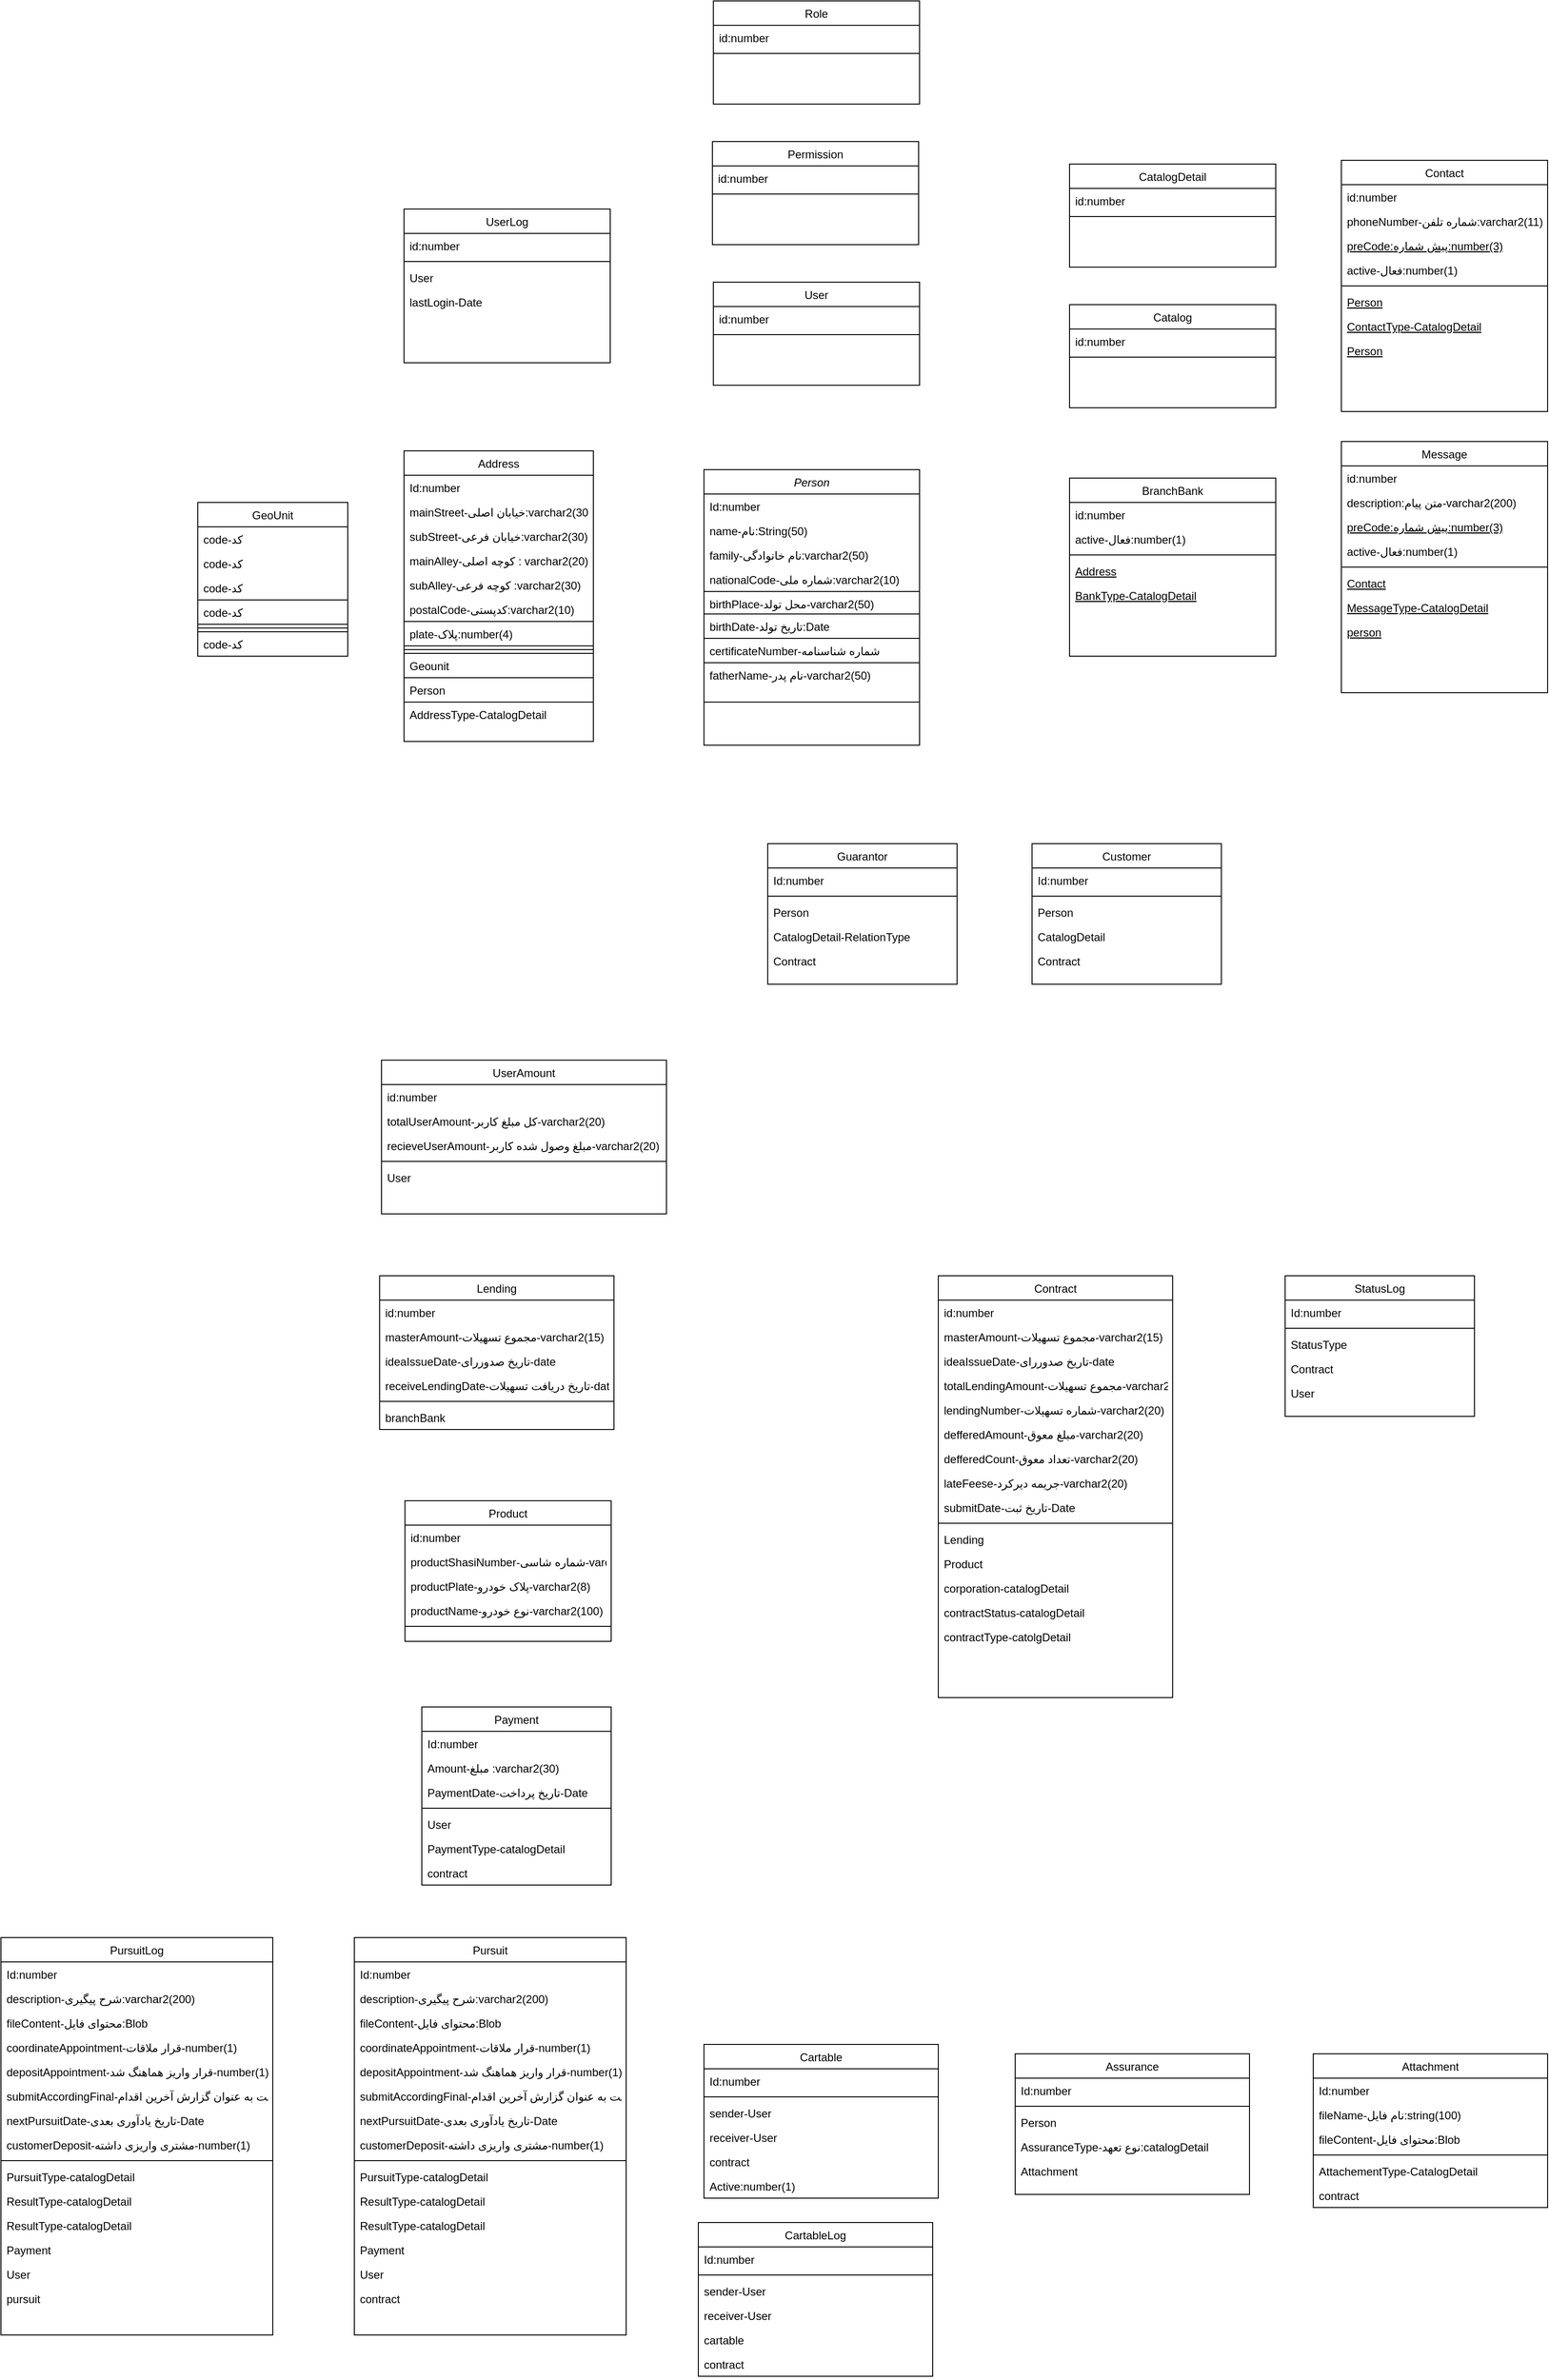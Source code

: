<mxfile version="13.6.5" type="device"><diagram id="C5RBs43oDa-KdzZeNtuy" name="Page-1"><mxGraphModel dx="2522" dy="2820" grid="1" gridSize="10" guides="1" tooltips="1" connect="1" arrows="1" fold="1" page="1" pageScale="1" pageWidth="827" pageHeight="1169" math="0" shadow="0"><root><mxCell id="WIyWlLk6GJQsqaUBKTNV-0"/><mxCell id="WIyWlLk6GJQsqaUBKTNV-1" parent="WIyWlLk6GJQsqaUBKTNV-0"/><mxCell id="zkfFHV4jXpPFQw0GAbJ--6" value="Contact" style="swimlane;fontStyle=0;align=center;verticalAlign=top;childLayout=stackLayout;horizontal=1;startSize=26;horizontalStack=0;resizeParent=1;resizeLast=0;collapsible=1;marginBottom=0;rounded=0;shadow=0;strokeWidth=1;" parent="WIyWlLk6GJQsqaUBKTNV-1" vertex="1"><mxGeometry x="560" y="-1330" width="220" height="268" as="geometry"><mxRectangle x="130" y="380" width="160" height="26" as="alternateBounds"/></mxGeometry></mxCell><mxCell id="zkfFHV4jXpPFQw0GAbJ--7" value="id:number" style="text;align=left;verticalAlign=top;spacingLeft=4;spacingRight=4;overflow=hidden;rotatable=0;points=[[0,0.5],[1,0.5]];portConstraint=eastwest;" parent="zkfFHV4jXpPFQw0GAbJ--6" vertex="1"><mxGeometry y="26" width="220" height="26" as="geometry"/></mxCell><mxCell id="zkfFHV4jXpPFQw0GAbJ--8" value="phoneNumber-شماره تلفن:varchar2(11)" style="text;align=left;verticalAlign=top;spacingLeft=4;spacingRight=4;overflow=hidden;rotatable=0;points=[[0,0.5],[1,0.5]];portConstraint=eastwest;rounded=0;shadow=0;html=0;" parent="zkfFHV4jXpPFQw0GAbJ--6" vertex="1"><mxGeometry y="52" width="220" height="26" as="geometry"/></mxCell><mxCell id="zkfFHV4jXpPFQw0GAbJ--10" value="preCode:پیش شماره:number(3)" style="text;align=left;verticalAlign=top;spacingLeft=4;spacingRight=4;overflow=hidden;rotatable=0;points=[[0,0.5],[1,0.5]];portConstraint=eastwest;fontStyle=4" parent="zkfFHV4jXpPFQw0GAbJ--6" vertex="1"><mxGeometry y="78" width="220" height="26" as="geometry"/></mxCell><mxCell id="zkfFHV4jXpPFQw0GAbJ--11" value="active-فعال:number(1)" style="text;align=left;verticalAlign=top;spacingLeft=4;spacingRight=4;overflow=hidden;rotatable=0;points=[[0,0.5],[1,0.5]];portConstraint=eastwest;" parent="zkfFHV4jXpPFQw0GAbJ--6" vertex="1"><mxGeometry y="104" width="220" height="26" as="geometry"/></mxCell><mxCell id="zkfFHV4jXpPFQw0GAbJ--9" value="" style="line;html=1;strokeWidth=1;align=left;verticalAlign=middle;spacingTop=-1;spacingLeft=3;spacingRight=3;rotatable=0;labelPosition=right;points=[];portConstraint=eastwest;" parent="zkfFHV4jXpPFQw0GAbJ--6" vertex="1"><mxGeometry y="130" width="220" height="8" as="geometry"/></mxCell><mxCell id="hDIeTfLt6KvK6d02lA_s-30" value="Person" style="text;align=left;verticalAlign=top;spacingLeft=4;spacingRight=4;overflow=hidden;rotatable=0;points=[[0,0.5],[1,0.5]];portConstraint=eastwest;fontStyle=4" parent="zkfFHV4jXpPFQw0GAbJ--6" vertex="1"><mxGeometry y="138" width="220" height="26" as="geometry"/></mxCell><mxCell id="hDIeTfLt6KvK6d02lA_s-31" value="ContactType-CatalogDetail" style="text;align=left;verticalAlign=top;spacingLeft=4;spacingRight=4;overflow=hidden;rotatable=0;points=[[0,0.5],[1,0.5]];portConstraint=eastwest;fontStyle=4" parent="zkfFHV4jXpPFQw0GAbJ--6" vertex="1"><mxGeometry y="164" width="220" height="26" as="geometry"/></mxCell><mxCell id="hDIeTfLt6KvK6d02lA_s-32" value="Person" style="text;align=left;verticalAlign=top;spacingLeft=4;spacingRight=4;overflow=hidden;rotatable=0;points=[[0,0.5],[1,0.5]];portConstraint=eastwest;fontStyle=4" parent="zkfFHV4jXpPFQw0GAbJ--6" vertex="1"><mxGeometry y="190" width="220" height="26" as="geometry"/></mxCell><mxCell id="hDIeTfLt6KvK6d02lA_s-39" value="Message" style="swimlane;fontStyle=0;align=center;verticalAlign=top;childLayout=stackLayout;horizontal=1;startSize=26;horizontalStack=0;resizeParent=1;resizeLast=0;collapsible=1;marginBottom=0;rounded=0;shadow=0;strokeWidth=1;" parent="WIyWlLk6GJQsqaUBKTNV-1" vertex="1"><mxGeometry x="560" y="-1030" width="220" height="268" as="geometry"><mxRectangle x="130" y="380" width="160" height="26" as="alternateBounds"/></mxGeometry></mxCell><mxCell id="hDIeTfLt6KvK6d02lA_s-40" value="id:number" style="text;align=left;verticalAlign=top;spacingLeft=4;spacingRight=4;overflow=hidden;rotatable=0;points=[[0,0.5],[1,0.5]];portConstraint=eastwest;" parent="hDIeTfLt6KvK6d02lA_s-39" vertex="1"><mxGeometry y="26" width="220" height="26" as="geometry"/></mxCell><mxCell id="hDIeTfLt6KvK6d02lA_s-41" value="description:متن پیام-varchar2(200)" style="text;align=left;verticalAlign=top;spacingLeft=4;spacingRight=4;overflow=hidden;rotatable=0;points=[[0,0.5],[1,0.5]];portConstraint=eastwest;rounded=0;shadow=0;html=0;" parent="hDIeTfLt6KvK6d02lA_s-39" vertex="1"><mxGeometry y="52" width="220" height="26" as="geometry"/></mxCell><mxCell id="hDIeTfLt6KvK6d02lA_s-42" value="preCode:پیش شماره:number(3)" style="text;align=left;verticalAlign=top;spacingLeft=4;spacingRight=4;overflow=hidden;rotatable=0;points=[[0,0.5],[1,0.5]];portConstraint=eastwest;fontStyle=4" parent="hDIeTfLt6KvK6d02lA_s-39" vertex="1"><mxGeometry y="78" width="220" height="26" as="geometry"/></mxCell><mxCell id="hDIeTfLt6KvK6d02lA_s-43" value="active-فعال:number(1)" style="text;align=left;verticalAlign=top;spacingLeft=4;spacingRight=4;overflow=hidden;rotatable=0;points=[[0,0.5],[1,0.5]];portConstraint=eastwest;" parent="hDIeTfLt6KvK6d02lA_s-39" vertex="1"><mxGeometry y="104" width="220" height="26" as="geometry"/></mxCell><mxCell id="hDIeTfLt6KvK6d02lA_s-46" value="" style="line;html=1;strokeWidth=1;align=left;verticalAlign=middle;spacingTop=-1;spacingLeft=3;spacingRight=3;rotatable=0;labelPosition=right;points=[];portConstraint=eastwest;" parent="hDIeTfLt6KvK6d02lA_s-39" vertex="1"><mxGeometry y="130" width="220" height="8" as="geometry"/></mxCell><mxCell id="hDIeTfLt6KvK6d02lA_s-47" value="Contact" style="text;align=left;verticalAlign=top;spacingLeft=4;spacingRight=4;overflow=hidden;rotatable=0;points=[[0,0.5],[1,0.5]];portConstraint=eastwest;fontStyle=4" parent="hDIeTfLt6KvK6d02lA_s-39" vertex="1"><mxGeometry y="138" width="220" height="26" as="geometry"/></mxCell><mxCell id="hDIeTfLt6KvK6d02lA_s-48" value="MessageType-CatalogDetail" style="text;align=left;verticalAlign=top;spacingLeft=4;spacingRight=4;overflow=hidden;rotatable=0;points=[[0,0.5],[1,0.5]];portConstraint=eastwest;fontStyle=4" parent="hDIeTfLt6KvK6d02lA_s-39" vertex="1"><mxGeometry y="164" width="220" height="26" as="geometry"/></mxCell><mxCell id="3shs-tokEm1xAMfO8wNQ-30" value="person" style="text;align=left;verticalAlign=top;spacingLeft=4;spacingRight=4;overflow=hidden;rotatable=0;points=[[0,0.5],[1,0.5]];portConstraint=eastwest;fontStyle=4" parent="hDIeTfLt6KvK6d02lA_s-39" vertex="1"><mxGeometry y="190" width="220" height="26" as="geometry"/></mxCell><mxCell id="zkfFHV4jXpPFQw0GAbJ--17" value="Address" style="swimlane;fontStyle=0;align=center;verticalAlign=top;childLayout=stackLayout;horizontal=1;startSize=26;horizontalStack=0;resizeParent=1;resizeLast=0;collapsible=1;marginBottom=0;rounded=0;shadow=0;strokeWidth=1;" parent="WIyWlLk6GJQsqaUBKTNV-1" vertex="1"><mxGeometry x="-440" y="-1020" width="202" height="310" as="geometry"><mxRectangle x="550" y="140" width="160" height="26" as="alternateBounds"/></mxGeometry></mxCell><mxCell id="hDIeTfLt6KvK6d02lA_s-26" value="Id:number" style="text;align=left;verticalAlign=top;spacingLeft=4;spacingRight=4;overflow=hidden;rotatable=0;points=[[0,0.5],[1,0.5]];portConstraint=eastwest;" parent="zkfFHV4jXpPFQw0GAbJ--17" vertex="1"><mxGeometry y="26" width="202" height="26" as="geometry"/></mxCell><mxCell id="zkfFHV4jXpPFQw0GAbJ--19" value="mainStreet-خیابان اصلی:varchar2(30)" style="text;align=left;verticalAlign=top;spacingLeft=4;spacingRight=4;overflow=hidden;rotatable=0;points=[[0,0.5],[1,0.5]];portConstraint=eastwest;rounded=0;shadow=0;html=0;" parent="zkfFHV4jXpPFQw0GAbJ--17" vertex="1"><mxGeometry y="52" width="202" height="26" as="geometry"/></mxCell><mxCell id="zkfFHV4jXpPFQw0GAbJ--20" value="subStreet-خیابان فرعی:varchar2(30)" style="text;align=left;verticalAlign=top;spacingLeft=4;spacingRight=4;overflow=hidden;rotatable=0;points=[[0,0.5],[1,0.5]];portConstraint=eastwest;rounded=0;shadow=0;html=0;" parent="zkfFHV4jXpPFQw0GAbJ--17" vertex="1"><mxGeometry y="78" width="202" height="26" as="geometry"/></mxCell><mxCell id="zkfFHV4jXpPFQw0GAbJ--18" value="mainAlley-کوچه اصلی : varchar2(20)" style="text;align=left;verticalAlign=top;spacingLeft=4;spacingRight=4;overflow=hidden;rotatable=0;points=[[0,0.5],[1,0.5]];portConstraint=eastwest;" parent="zkfFHV4jXpPFQw0GAbJ--17" vertex="1"><mxGeometry y="104" width="202" height="26" as="geometry"/></mxCell><mxCell id="zkfFHV4jXpPFQw0GAbJ--21" value="subAlley-کوچه فرعی :varchar2(30)" style="text;align=left;verticalAlign=top;spacingLeft=4;spacingRight=4;overflow=hidden;rotatable=0;points=[[0,0.5],[1,0.5]];portConstraint=eastwest;rounded=0;shadow=0;html=0;" parent="zkfFHV4jXpPFQw0GAbJ--17" vertex="1"><mxGeometry y="130" width="202" height="26" as="geometry"/></mxCell><mxCell id="zkfFHV4jXpPFQw0GAbJ--22" value="postalCode-کدپستی:varchar2(10)" style="text;align=left;verticalAlign=top;spacingLeft=4;spacingRight=4;overflow=hidden;rotatable=0;points=[[0,0.5],[1,0.5]];portConstraint=eastwest;rounded=0;shadow=0;html=0;" parent="zkfFHV4jXpPFQw0GAbJ--17" vertex="1"><mxGeometry y="156" width="202" height="26" as="geometry"/></mxCell><mxCell id="zkfFHV4jXpPFQw0GAbJ--24" value="plate-پلاک:number(4)" style="text;align=left;verticalAlign=top;spacingLeft=4;spacingRight=4;overflow=hidden;rotatable=0;points=[[0,0.5],[1,0.5]];portConstraint=eastwest;strokeColor=#000000;" parent="zkfFHV4jXpPFQw0GAbJ--17" vertex="1"><mxGeometry y="182" width="202" height="26" as="geometry"/></mxCell><mxCell id="zkfFHV4jXpPFQw0GAbJ--23" value="" style="line;html=1;strokeWidth=1;align=left;verticalAlign=middle;spacingTop=-1;spacingLeft=3;spacingRight=3;rotatable=0;labelPosition=right;points=[];portConstraint=eastwest;" parent="zkfFHV4jXpPFQw0GAbJ--17" vertex="1"><mxGeometry y="208" width="202" height="8" as="geometry"/></mxCell><mxCell id="zkfFHV4jXpPFQw0GAbJ--25" value="Geounit" style="text;align=left;verticalAlign=top;spacingLeft=4;spacingRight=4;overflow=hidden;rotatable=0;points=[[0,0.5],[1,0.5]];portConstraint=eastwest;strokeColor=#000000;" parent="zkfFHV4jXpPFQw0GAbJ--17" vertex="1"><mxGeometry y="216" width="202" height="26" as="geometry"/></mxCell><mxCell id="hDIeTfLt6KvK6d02lA_s-24" value="Person" style="text;align=left;verticalAlign=top;spacingLeft=4;spacingRight=4;overflow=hidden;rotatable=0;points=[[0,0.5],[1,0.5]];portConstraint=eastwest;rounded=0;shadow=0;html=0;strokeColor=#000000;" parent="zkfFHV4jXpPFQw0GAbJ--17" vertex="1"><mxGeometry y="242" width="202" height="26" as="geometry"/></mxCell><mxCell id="hDIeTfLt6KvK6d02lA_s-27" value="AddressType-CatalogDetail" style="text;align=left;verticalAlign=top;spacingLeft=4;spacingRight=4;overflow=hidden;rotatable=0;points=[[0,0.5],[1,0.5]];portConstraint=eastwest;rounded=0;shadow=0;html=0;" parent="zkfFHV4jXpPFQw0GAbJ--17" vertex="1"><mxGeometry y="268" width="202" height="26" as="geometry"/></mxCell><mxCell id="hDIeTfLt6KvK6d02lA_s-52" value="BranchBank" style="swimlane;fontStyle=0;align=center;verticalAlign=top;childLayout=stackLayout;horizontal=1;startSize=26;horizontalStack=0;resizeParent=1;resizeLast=0;collapsible=1;marginBottom=0;rounded=0;shadow=0;strokeWidth=1;" parent="WIyWlLk6GJQsqaUBKTNV-1" vertex="1"><mxGeometry x="270" y="-991" width="220" height="190" as="geometry"><mxRectangle x="130" y="380" width="160" height="26" as="alternateBounds"/></mxGeometry></mxCell><mxCell id="hDIeTfLt6KvK6d02lA_s-53" value="id:number" style="text;align=left;verticalAlign=top;spacingLeft=4;spacingRight=4;overflow=hidden;rotatable=0;points=[[0,0.5],[1,0.5]];portConstraint=eastwest;" parent="hDIeTfLt6KvK6d02lA_s-52" vertex="1"><mxGeometry y="26" width="220" height="26" as="geometry"/></mxCell><mxCell id="hDIeTfLt6KvK6d02lA_s-56" value="active-فعال:number(1)" style="text;align=left;verticalAlign=top;spacingLeft=4;spacingRight=4;overflow=hidden;rotatable=0;points=[[0,0.5],[1,0.5]];portConstraint=eastwest;" parent="hDIeTfLt6KvK6d02lA_s-52" vertex="1"><mxGeometry y="52" width="220" height="26" as="geometry"/></mxCell><mxCell id="hDIeTfLt6KvK6d02lA_s-59" value="" style="line;html=1;strokeWidth=1;align=left;verticalAlign=middle;spacingTop=-1;spacingLeft=3;spacingRight=3;rotatable=0;labelPosition=right;points=[];portConstraint=eastwest;" parent="hDIeTfLt6KvK6d02lA_s-52" vertex="1"><mxGeometry y="78" width="220" height="8" as="geometry"/></mxCell><mxCell id="hDIeTfLt6KvK6d02lA_s-60" value="Address" style="text;align=left;verticalAlign=top;spacingLeft=4;spacingRight=4;overflow=hidden;rotatable=0;points=[[0,0.5],[1,0.5]];portConstraint=eastwest;fontStyle=4" parent="hDIeTfLt6KvK6d02lA_s-52" vertex="1"><mxGeometry y="86" width="220" height="26" as="geometry"/></mxCell><mxCell id="hDIeTfLt6KvK6d02lA_s-61" value="BankType-CatalogDetail" style="text;align=left;verticalAlign=top;spacingLeft=4;spacingRight=4;overflow=hidden;rotatable=0;points=[[0,0.5],[1,0.5]];portConstraint=eastwest;fontStyle=4" parent="hDIeTfLt6KvK6d02lA_s-52" vertex="1"><mxGeometry y="112" width="220" height="26" as="geometry"/></mxCell><mxCell id="zkfFHV4jXpPFQw0GAbJ--0" value="Person" style="swimlane;fontStyle=2;align=center;verticalAlign=top;childLayout=stackLayout;horizontal=1;startSize=26;horizontalStack=0;resizeParent=1;resizeLast=0;collapsible=1;marginBottom=0;rounded=0;shadow=0;strokeWidth=1;" parent="WIyWlLk6GJQsqaUBKTNV-1" vertex="1"><mxGeometry x="-120" y="-1000" width="230" height="294" as="geometry"><mxRectangle x="230" y="140" width="160" height="26" as="alternateBounds"/></mxGeometry></mxCell><mxCell id="hDIeTfLt6KvK6d02lA_s-25" value="Id:number" style="text;align=left;verticalAlign=top;spacingLeft=4;spacingRight=4;overflow=hidden;rotatable=0;points=[[0,0.5],[1,0.5]];portConstraint=eastwest;rounded=0;shadow=0;html=0;" parent="zkfFHV4jXpPFQw0GAbJ--0" vertex="1"><mxGeometry y="26" width="230" height="26" as="geometry"/></mxCell><mxCell id="zkfFHV4jXpPFQw0GAbJ--3" value="name-نام:String(50)" style="text;align=left;verticalAlign=top;spacingLeft=4;spacingRight=4;overflow=hidden;rotatable=0;points=[[0,0.5],[1,0.5]];portConstraint=eastwest;rounded=0;shadow=0;html=0;" parent="zkfFHV4jXpPFQw0GAbJ--0" vertex="1"><mxGeometry y="52" width="230" height="26" as="geometry"/></mxCell><mxCell id="zkfFHV4jXpPFQw0GAbJ--1" value="family-نام خانوادگی:varchar2(50)" style="text;align=left;verticalAlign=top;spacingLeft=4;spacingRight=4;overflow=hidden;rotatable=0;points=[[0,0.5],[1,0.5]];portConstraint=eastwest;" parent="zkfFHV4jXpPFQw0GAbJ--0" vertex="1"><mxGeometry y="78" width="230" height="26" as="geometry"/></mxCell><mxCell id="zkfFHV4jXpPFQw0GAbJ--5" value="nationalCode-شماره ملی:varchar2(10)" style="text;align=left;verticalAlign=top;spacingLeft=4;spacingRight=4;overflow=hidden;rotatable=0;points=[[0,0.5],[1,0.5]];portConstraint=eastwest;" parent="zkfFHV4jXpPFQw0GAbJ--0" vertex="1"><mxGeometry y="104" width="230" height="26" as="geometry"/></mxCell><mxCell id="hDIeTfLt6KvK6d02lA_s-10" value="birthPlace-محل تولد-varchar2(50)" style="text;align=left;verticalAlign=top;spacingLeft=4;spacingRight=4;overflow=hidden;rotatable=0;points=[[0,0.5],[1,0.5]];portConstraint=eastwest;rounded=0;shadow=0;html=0;strokeColor=#000000;" parent="zkfFHV4jXpPFQw0GAbJ--0" vertex="1"><mxGeometry y="130" width="230" height="24" as="geometry"/></mxCell><mxCell id="hDIeTfLt6KvK6d02lA_s-13" value="birthDate-تاریخ تولد:Date" style="text;align=left;verticalAlign=top;spacingLeft=4;spacingRight=4;overflow=hidden;rotatable=0;points=[[0,0.5],[1,0.5]];portConstraint=eastwest;rounded=0;shadow=0;html=0;strokeColor=#000000;" parent="zkfFHV4jXpPFQw0GAbJ--0" vertex="1"><mxGeometry y="154" width="230" height="26" as="geometry"/></mxCell><mxCell id="hDIeTfLt6KvK6d02lA_s-12" value="certificateNumber-شماره شناسنامه" style="text;align=left;verticalAlign=top;spacingLeft=4;spacingRight=4;overflow=hidden;rotatable=0;points=[[0,0.5],[1,0.5]];portConstraint=eastwest;rounded=0;shadow=0;html=0;strokeColor=#000000;" parent="zkfFHV4jXpPFQw0GAbJ--0" vertex="1"><mxGeometry y="180" width="230" height="26" as="geometry"/></mxCell><mxCell id="hDIeTfLt6KvK6d02lA_s-11" value="fatherName-نام پدر-varchar2(50)" style="text;align=left;verticalAlign=top;spacingLeft=4;spacingRight=4;overflow=hidden;rotatable=0;points=[[0,0.5],[1,0.5]];portConstraint=eastwest;rounded=0;shadow=0;html=0;" parent="zkfFHV4jXpPFQw0GAbJ--0" vertex="1"><mxGeometry y="206" width="230" height="26" as="geometry"/></mxCell><mxCell id="zkfFHV4jXpPFQw0GAbJ--4" value="" style="line;html=1;strokeWidth=1;align=left;verticalAlign=middle;spacingTop=-1;spacingLeft=3;spacingRight=3;rotatable=0;labelPosition=right;points=[];portConstraint=eastwest;" parent="zkfFHV4jXpPFQw0GAbJ--0" vertex="1"><mxGeometry y="232" width="230" height="32" as="geometry"/></mxCell><mxCell id="WtENblHsmx-C4HpAd89t-69" value="Payment" style="swimlane;fontStyle=0;align=center;verticalAlign=top;childLayout=stackLayout;horizontal=1;startSize=26;horizontalStack=0;resizeParent=1;resizeLast=0;collapsible=1;marginBottom=0;rounded=0;shadow=0;strokeWidth=1;" parent="WIyWlLk6GJQsqaUBKTNV-1" vertex="1"><mxGeometry x="-421" y="320" width="202" height="190" as="geometry"><mxRectangle x="550" y="140" width="160" height="26" as="alternateBounds"/></mxGeometry></mxCell><mxCell id="WtENblHsmx-C4HpAd89t-70" value="Id:number" style="text;align=left;verticalAlign=top;spacingLeft=4;spacingRight=4;overflow=hidden;rotatable=0;points=[[0,0.5],[1,0.5]];portConstraint=eastwest;" parent="WtENblHsmx-C4HpAd89t-69" vertex="1"><mxGeometry y="26" width="202" height="26" as="geometry"/></mxCell><mxCell id="WtENblHsmx-C4HpAd89t-74" value="Amount-مبلغ :varchar2(30)" style="text;align=left;verticalAlign=top;spacingLeft=4;spacingRight=4;overflow=hidden;rotatable=0;points=[[0,0.5],[1,0.5]];portConstraint=eastwest;" parent="WtENblHsmx-C4HpAd89t-69" vertex="1"><mxGeometry y="52" width="202" height="26" as="geometry"/></mxCell><mxCell id="WtENblHsmx-C4HpAd89t-76" value="PaymentDate-تاریخ پرداخت-Date" style="text;align=left;verticalAlign=top;spacingLeft=4;spacingRight=4;overflow=hidden;rotatable=0;points=[[0,0.5],[1,0.5]];portConstraint=eastwest;" parent="WtENblHsmx-C4HpAd89t-69" vertex="1"><mxGeometry y="78" width="202" height="26" as="geometry"/></mxCell><mxCell id="WtENblHsmx-C4HpAd89t-71" value="" style="line;html=1;strokeWidth=1;align=left;verticalAlign=middle;spacingTop=-1;spacingLeft=3;spacingRight=3;rotatable=0;labelPosition=right;points=[];portConstraint=eastwest;" parent="WtENblHsmx-C4HpAd89t-69" vertex="1"><mxGeometry y="104" width="202" height="8" as="geometry"/></mxCell><mxCell id="WtENblHsmx-C4HpAd89t-72" value="User" style="text;align=left;verticalAlign=top;spacingLeft=4;spacingRight=4;overflow=hidden;rotatable=0;points=[[0,0.5],[1,0.5]];portConstraint=eastwest;rounded=0;shadow=0;html=0;" parent="WtENblHsmx-C4HpAd89t-69" vertex="1"><mxGeometry y="112" width="202" height="26" as="geometry"/></mxCell><mxCell id="WtENblHsmx-C4HpAd89t-75" value="PaymentType-catalogDetail" style="text;align=left;verticalAlign=top;spacingLeft=4;spacingRight=4;overflow=hidden;rotatable=0;points=[[0,0.5],[1,0.5]];portConstraint=eastwest;" parent="WtENblHsmx-C4HpAd89t-69" vertex="1"><mxGeometry y="138" width="202" height="26" as="geometry"/></mxCell><mxCell id="3shs-tokEm1xAMfO8wNQ-29" value="contract" style="text;align=left;verticalAlign=top;spacingLeft=4;spacingRight=4;overflow=hidden;rotatable=0;points=[[0,0.5],[1,0.5]];portConstraint=eastwest;rounded=0;shadow=0;html=0;" parent="WtENblHsmx-C4HpAd89t-69" vertex="1"><mxGeometry y="164" width="202" height="26" as="geometry"/></mxCell><mxCell id="WtENblHsmx-C4HpAd89t-0" value="Assurance" style="swimlane;fontStyle=0;align=center;verticalAlign=top;childLayout=stackLayout;horizontal=1;startSize=26;horizontalStack=0;resizeParent=1;resizeLast=0;collapsible=1;marginBottom=0;rounded=0;shadow=0;strokeWidth=1;" parent="WIyWlLk6GJQsqaUBKTNV-1" vertex="1"><mxGeometry x="212" y="690" width="250" height="150" as="geometry"><mxRectangle x="550" y="140" width="160" height="26" as="alternateBounds"/></mxGeometry></mxCell><mxCell id="WtENblHsmx-C4HpAd89t-1" value="Id:number" style="text;align=left;verticalAlign=top;spacingLeft=4;spacingRight=4;overflow=hidden;rotatable=0;points=[[0,0.5],[1,0.5]];portConstraint=eastwest;" parent="WtENblHsmx-C4HpAd89t-0" vertex="1"><mxGeometry y="26" width="250" height="26" as="geometry"/></mxCell><mxCell id="WtENblHsmx-C4HpAd89t-2" value="" style="line;html=1;strokeWidth=1;align=left;verticalAlign=middle;spacingTop=-1;spacingLeft=3;spacingRight=3;rotatable=0;labelPosition=right;points=[];portConstraint=eastwest;" parent="WtENblHsmx-C4HpAd89t-0" vertex="1"><mxGeometry y="52" width="250" height="8" as="geometry"/></mxCell><mxCell id="WtENblHsmx-C4HpAd89t-3" value="Person" style="text;align=left;verticalAlign=top;spacingLeft=4;spacingRight=4;overflow=hidden;rotatable=0;points=[[0,0.5],[1,0.5]];portConstraint=eastwest;rounded=0;shadow=0;html=0;" parent="WtENblHsmx-C4HpAd89t-0" vertex="1"><mxGeometry y="60" width="250" height="26" as="geometry"/></mxCell><mxCell id="WtENblHsmx-C4HpAd89t-5" value="AssuranceType-نوع تعهد:catalogDetail" style="text;align=left;verticalAlign=top;spacingLeft=4;spacingRight=4;overflow=hidden;rotatable=0;points=[[0,0.5],[1,0.5]];portConstraint=eastwest;rounded=0;shadow=0;html=0;" parent="WtENblHsmx-C4HpAd89t-0" vertex="1"><mxGeometry y="86" width="250" height="26" as="geometry"/></mxCell><mxCell id="WtENblHsmx-C4HpAd89t-68" value="Attachment" style="text;align=left;verticalAlign=top;spacingLeft=4;spacingRight=4;overflow=hidden;rotatable=0;points=[[0,0.5],[1,0.5]];portConstraint=eastwest;rounded=0;shadow=0;html=0;" parent="WtENblHsmx-C4HpAd89t-0" vertex="1"><mxGeometry y="112" width="250" height="26" as="geometry"/></mxCell><mxCell id="WtENblHsmx-C4HpAd89t-6" value="Attachment" style="swimlane;fontStyle=0;align=center;verticalAlign=top;childLayout=stackLayout;horizontal=1;startSize=26;horizontalStack=0;resizeParent=1;resizeLast=0;collapsible=1;marginBottom=0;rounded=0;shadow=0;strokeWidth=1;" parent="WIyWlLk6GJQsqaUBKTNV-1" vertex="1"><mxGeometry x="530" y="690" width="250" height="164" as="geometry"><mxRectangle x="550" y="140" width="160" height="26" as="alternateBounds"/></mxGeometry></mxCell><mxCell id="WtENblHsmx-C4HpAd89t-7" value="Id:number" style="text;align=left;verticalAlign=top;spacingLeft=4;spacingRight=4;overflow=hidden;rotatable=0;points=[[0,0.5],[1,0.5]];portConstraint=eastwest;" parent="WtENblHsmx-C4HpAd89t-6" vertex="1"><mxGeometry y="26" width="250" height="26" as="geometry"/></mxCell><mxCell id="WtENblHsmx-C4HpAd89t-12" value="fileName-نام فایل:string(100)" style="text;align=left;verticalAlign=top;spacingLeft=4;spacingRight=4;overflow=hidden;rotatable=0;points=[[0,0.5],[1,0.5]];portConstraint=eastwest;" parent="WtENblHsmx-C4HpAd89t-6" vertex="1"><mxGeometry y="52" width="250" height="26" as="geometry"/></mxCell><mxCell id="WtENblHsmx-C4HpAd89t-11" value="fileContent-محتوای فایل:Blob" style="text;align=left;verticalAlign=top;spacingLeft=4;spacingRight=4;overflow=hidden;rotatable=0;points=[[0,0.5],[1,0.5]];portConstraint=eastwest;" parent="WtENblHsmx-C4HpAd89t-6" vertex="1"><mxGeometry y="78" width="250" height="26" as="geometry"/></mxCell><mxCell id="WtENblHsmx-C4HpAd89t-8" value="" style="line;html=1;strokeWidth=1;align=left;verticalAlign=middle;spacingTop=-1;spacingLeft=3;spacingRight=3;rotatable=0;labelPosition=right;points=[];portConstraint=eastwest;" parent="WtENblHsmx-C4HpAd89t-6" vertex="1"><mxGeometry y="104" width="250" height="8" as="geometry"/></mxCell><mxCell id="WtENblHsmx-C4HpAd89t-10" value="AttachementType-CatalogDetail" style="text;align=left;verticalAlign=top;spacingLeft=4;spacingRight=4;overflow=hidden;rotatable=0;points=[[0,0.5],[1,0.5]];portConstraint=eastwest;rounded=0;shadow=0;html=0;" parent="WtENblHsmx-C4HpAd89t-6" vertex="1"><mxGeometry y="112" width="250" height="26" as="geometry"/></mxCell><mxCell id="3shs-tokEm1xAMfO8wNQ-28" value="contract" style="text;align=left;verticalAlign=top;spacingLeft=4;spacingRight=4;overflow=hidden;rotatable=0;points=[[0,0.5],[1,0.5]];portConstraint=eastwest;rounded=0;shadow=0;html=0;" parent="WtENblHsmx-C4HpAd89t-6" vertex="1"><mxGeometry y="138" width="250" height="26" as="geometry"/></mxCell><mxCell id="WtENblHsmx-C4HpAd89t-46" value="Cartable" style="swimlane;fontStyle=0;align=center;verticalAlign=top;childLayout=stackLayout;horizontal=1;startSize=26;horizontalStack=0;resizeParent=1;resizeLast=0;collapsible=1;marginBottom=0;rounded=0;shadow=0;strokeWidth=1;" parent="WIyWlLk6GJQsqaUBKTNV-1" vertex="1"><mxGeometry x="-120" y="680" width="250" height="164" as="geometry"><mxRectangle x="550" y="140" width="160" height="26" as="alternateBounds"/></mxGeometry></mxCell><mxCell id="WtENblHsmx-C4HpAd89t-47" value="Id:number" style="text;align=left;verticalAlign=top;spacingLeft=4;spacingRight=4;overflow=hidden;rotatable=0;points=[[0,0.5],[1,0.5]];portConstraint=eastwest;" parent="WtENblHsmx-C4HpAd89t-46" vertex="1"><mxGeometry y="26" width="250" height="26" as="geometry"/></mxCell><mxCell id="WtENblHsmx-C4HpAd89t-48" value="" style="line;html=1;strokeWidth=1;align=left;verticalAlign=middle;spacingTop=-1;spacingLeft=3;spacingRight=3;rotatable=0;labelPosition=right;points=[];portConstraint=eastwest;" parent="WtENblHsmx-C4HpAd89t-46" vertex="1"><mxGeometry y="52" width="250" height="8" as="geometry"/></mxCell><mxCell id="WtENblHsmx-C4HpAd89t-56" value="sender-User" style="text;align=left;verticalAlign=top;spacingLeft=4;spacingRight=4;overflow=hidden;rotatable=0;points=[[0,0.5],[1,0.5]];portConstraint=eastwest;" parent="WtENblHsmx-C4HpAd89t-46" vertex="1"><mxGeometry y="60" width="250" height="26" as="geometry"/></mxCell><mxCell id="WtENblHsmx-C4HpAd89t-57" value="receiver-User" style="text;align=left;verticalAlign=top;spacingLeft=4;spacingRight=4;overflow=hidden;rotatable=0;points=[[0,0.5],[1,0.5]];portConstraint=eastwest;" parent="WtENblHsmx-C4HpAd89t-46" vertex="1"><mxGeometry y="86" width="250" height="26" as="geometry"/></mxCell><mxCell id="3shs-tokEm1xAMfO8wNQ-23" value="contract" style="text;align=left;verticalAlign=top;spacingLeft=4;spacingRight=4;overflow=hidden;rotatable=0;points=[[0,0.5],[1,0.5]];portConstraint=eastwest;" parent="WtENblHsmx-C4HpAd89t-46" vertex="1"><mxGeometry y="112" width="250" height="26" as="geometry"/></mxCell><mxCell id="NOXpDPSA3HB4v9hb7jeE-0" value="Active:number(1)" style="text;align=left;verticalAlign=top;spacingLeft=4;spacingRight=4;overflow=hidden;rotatable=0;points=[[0,0.5],[1,0.5]];portConstraint=eastwest;" vertex="1" parent="WtENblHsmx-C4HpAd89t-46"><mxGeometry y="138" width="250" height="26" as="geometry"/></mxCell><mxCell id="WtENblHsmx-C4HpAd89t-13" value="Pursuit" style="swimlane;fontStyle=0;align=center;verticalAlign=top;childLayout=stackLayout;horizontal=1;startSize=26;horizontalStack=0;resizeParent=1;resizeLast=0;collapsible=1;marginBottom=0;rounded=0;shadow=0;strokeWidth=1;" parent="WIyWlLk6GJQsqaUBKTNV-1" vertex="1"><mxGeometry x="-493" y="566" width="290" height="424" as="geometry"><mxRectangle x="550" y="140" width="160" height="26" as="alternateBounds"/></mxGeometry></mxCell><mxCell id="WtENblHsmx-C4HpAd89t-14" value="Id:number" style="text;align=left;verticalAlign=top;spacingLeft=4;spacingRight=4;overflow=hidden;rotatable=0;points=[[0,0.5],[1,0.5]];portConstraint=eastwest;" parent="WtENblHsmx-C4HpAd89t-13" vertex="1"><mxGeometry y="26" width="290" height="26" as="geometry"/></mxCell><mxCell id="WtENblHsmx-C4HpAd89t-15" value="description-شرح پیگیری:varchar2(200)" style="text;align=left;verticalAlign=top;spacingLeft=4;spacingRight=4;overflow=hidden;rotatable=0;points=[[0,0.5],[1,0.5]];portConstraint=eastwest;" parent="WtENblHsmx-C4HpAd89t-13" vertex="1"><mxGeometry y="52" width="290" height="26" as="geometry"/></mxCell><mxCell id="WtENblHsmx-C4HpAd89t-16" value="fileContent-محتوای فایل:Blob" style="text;align=left;verticalAlign=top;spacingLeft=4;spacingRight=4;overflow=hidden;rotatable=0;points=[[0,0.5],[1,0.5]];portConstraint=eastwest;" parent="WtENblHsmx-C4HpAd89t-13" vertex="1"><mxGeometry y="78" width="290" height="26" as="geometry"/></mxCell><mxCell id="WtENblHsmx-C4HpAd89t-26" value="coordinateAppointment-قرار ملاقات-number(1)" style="text;align=left;verticalAlign=top;spacingLeft=4;spacingRight=4;overflow=hidden;rotatable=0;points=[[0,0.5],[1,0.5]];portConstraint=eastwest;" parent="WtENblHsmx-C4HpAd89t-13" vertex="1"><mxGeometry y="104" width="290" height="26" as="geometry"/></mxCell><mxCell id="WtENblHsmx-C4HpAd89t-28" value="depositAppointment-قرار واریز هماهنگ شد-number(1)" style="text;align=left;verticalAlign=top;spacingLeft=4;spacingRight=4;overflow=hidden;rotatable=0;points=[[0,0.5],[1,0.5]];portConstraint=eastwest;" parent="WtENblHsmx-C4HpAd89t-13" vertex="1"><mxGeometry y="130" width="290" height="26" as="geometry"/></mxCell><mxCell id="WtENblHsmx-C4HpAd89t-29" value="submitAccordingFinal-ثبت به عنوان گزارش آخرین اقدام-number(1)" style="text;align=left;verticalAlign=top;spacingLeft=4;spacingRight=4;overflow=hidden;rotatable=0;points=[[0,0.5],[1,0.5]];portConstraint=eastwest;" parent="WtENblHsmx-C4HpAd89t-13" vertex="1"><mxGeometry y="156" width="290" height="26" as="geometry"/></mxCell><mxCell id="WtENblHsmx-C4HpAd89t-30" value="nextPursuitDate-تاریخ یادآوری بعدی-Date" style="text;align=left;verticalAlign=top;spacingLeft=4;spacingRight=4;overflow=hidden;rotatable=0;points=[[0,0.5],[1,0.5]];portConstraint=eastwest;" parent="WtENblHsmx-C4HpAd89t-13" vertex="1"><mxGeometry y="182" width="290" height="26" as="geometry"/></mxCell><mxCell id="WtENblHsmx-C4HpAd89t-27" value="customerDeposit-مشتری واریزی داشته-number(1)" style="text;align=left;verticalAlign=top;spacingLeft=4;spacingRight=4;overflow=hidden;rotatable=0;points=[[0,0.5],[1,0.5]];portConstraint=eastwest;" parent="WtENblHsmx-C4HpAd89t-13" vertex="1"><mxGeometry y="208" width="290" height="26" as="geometry"/></mxCell><mxCell id="WtENblHsmx-C4HpAd89t-17" value="" style="line;html=1;strokeWidth=1;align=left;verticalAlign=middle;spacingTop=-1;spacingLeft=3;spacingRight=3;rotatable=0;labelPosition=right;points=[];portConstraint=eastwest;" parent="WtENblHsmx-C4HpAd89t-13" vertex="1"><mxGeometry y="234" width="290" height="8" as="geometry"/></mxCell><mxCell id="WtENblHsmx-C4HpAd89t-20" value="PursuitType-catalogDetail" style="text;align=left;verticalAlign=top;spacingLeft=4;spacingRight=4;overflow=hidden;rotatable=0;points=[[0,0.5],[1,0.5]];portConstraint=eastwest;" parent="WtENblHsmx-C4HpAd89t-13" vertex="1"><mxGeometry y="242" width="290" height="26" as="geometry"/></mxCell><mxCell id="WtENblHsmx-C4HpAd89t-21" value="ResultType-catalogDetail" style="text;align=left;verticalAlign=top;spacingLeft=4;spacingRight=4;overflow=hidden;rotatable=0;points=[[0,0.5],[1,0.5]];portConstraint=eastwest;" parent="WtENblHsmx-C4HpAd89t-13" vertex="1"><mxGeometry y="268" width="290" height="26" as="geometry"/></mxCell><mxCell id="WtENblHsmx-C4HpAd89t-22" value="ResultType-catalogDetail" style="text;align=left;verticalAlign=top;spacingLeft=4;spacingRight=4;overflow=hidden;rotatable=0;points=[[0,0.5],[1,0.5]];portConstraint=eastwest;" parent="WtENblHsmx-C4HpAd89t-13" vertex="1"><mxGeometry y="294" width="290" height="26" as="geometry"/></mxCell><mxCell id="WtENblHsmx-C4HpAd89t-23" value="Payment" style="text;align=left;verticalAlign=top;spacingLeft=4;spacingRight=4;overflow=hidden;rotatable=0;points=[[0,0.5],[1,0.5]];portConstraint=eastwest;" parent="WtENblHsmx-C4HpAd89t-13" vertex="1"><mxGeometry y="320" width="290" height="26" as="geometry"/></mxCell><mxCell id="WtENblHsmx-C4HpAd89t-61" value="User" style="text;align=left;verticalAlign=top;spacingLeft=4;spacingRight=4;overflow=hidden;rotatable=0;points=[[0,0.5],[1,0.5]];portConstraint=eastwest;" parent="WtENblHsmx-C4HpAd89t-13" vertex="1"><mxGeometry y="346" width="290" height="26" as="geometry"/></mxCell><mxCell id="3shs-tokEm1xAMfO8wNQ-26" value="contract" style="text;align=left;verticalAlign=top;spacingLeft=4;spacingRight=4;overflow=hidden;rotatable=0;points=[[0,0.5],[1,0.5]];portConstraint=eastwest;" parent="WtENblHsmx-C4HpAd89t-13" vertex="1"><mxGeometry y="372" width="290" height="26" as="geometry"/></mxCell><mxCell id="WtENblHsmx-C4HpAd89t-31" value="PursuitLog" style="swimlane;fontStyle=0;align=center;verticalAlign=top;childLayout=stackLayout;horizontal=1;startSize=26;horizontalStack=0;resizeParent=1;resizeLast=0;collapsible=1;marginBottom=0;rounded=0;shadow=0;strokeWidth=1;" parent="WIyWlLk6GJQsqaUBKTNV-1" vertex="1"><mxGeometry x="-870" y="566" width="290" height="424" as="geometry"><mxRectangle x="550" y="140" width="160" height="26" as="alternateBounds"/></mxGeometry></mxCell><mxCell id="WtENblHsmx-C4HpAd89t-32" value="Id:number" style="text;align=left;verticalAlign=top;spacingLeft=4;spacingRight=4;overflow=hidden;rotatable=0;points=[[0,0.5],[1,0.5]];portConstraint=eastwest;" parent="WtENblHsmx-C4HpAd89t-31" vertex="1"><mxGeometry y="26" width="290" height="26" as="geometry"/></mxCell><mxCell id="WtENblHsmx-C4HpAd89t-33" value="description-شرح پیگیری:varchar2(200)" style="text;align=left;verticalAlign=top;spacingLeft=4;spacingRight=4;overflow=hidden;rotatable=0;points=[[0,0.5],[1,0.5]];portConstraint=eastwest;" parent="WtENblHsmx-C4HpAd89t-31" vertex="1"><mxGeometry y="52" width="290" height="26" as="geometry"/></mxCell><mxCell id="WtENblHsmx-C4HpAd89t-34" value="fileContent-محتوای فایل:Blob" style="text;align=left;verticalAlign=top;spacingLeft=4;spacingRight=4;overflow=hidden;rotatable=0;points=[[0,0.5],[1,0.5]];portConstraint=eastwest;" parent="WtENblHsmx-C4HpAd89t-31" vertex="1"><mxGeometry y="78" width="290" height="26" as="geometry"/></mxCell><mxCell id="WtENblHsmx-C4HpAd89t-35" value="coordinateAppointment-قرار ملاقات-number(1)" style="text;align=left;verticalAlign=top;spacingLeft=4;spacingRight=4;overflow=hidden;rotatable=0;points=[[0,0.5],[1,0.5]];portConstraint=eastwest;" parent="WtENblHsmx-C4HpAd89t-31" vertex="1"><mxGeometry y="104" width="290" height="26" as="geometry"/></mxCell><mxCell id="WtENblHsmx-C4HpAd89t-36" value="depositAppointment-قرار واریز هماهنگ شد-number(1)" style="text;align=left;verticalAlign=top;spacingLeft=4;spacingRight=4;overflow=hidden;rotatable=0;points=[[0,0.5],[1,0.5]];portConstraint=eastwest;" parent="WtENblHsmx-C4HpAd89t-31" vertex="1"><mxGeometry y="130" width="290" height="26" as="geometry"/></mxCell><mxCell id="WtENblHsmx-C4HpAd89t-37" value="submitAccordingFinal-ثبت به عنوان گزارش آخرین اقدام-number(1)" style="text;align=left;verticalAlign=top;spacingLeft=4;spacingRight=4;overflow=hidden;rotatable=0;points=[[0,0.5],[1,0.5]];portConstraint=eastwest;" parent="WtENblHsmx-C4HpAd89t-31" vertex="1"><mxGeometry y="156" width="290" height="26" as="geometry"/></mxCell><mxCell id="WtENblHsmx-C4HpAd89t-38" value="nextPursuitDate-تاریخ یادآوری بعدی-Date" style="text;align=left;verticalAlign=top;spacingLeft=4;spacingRight=4;overflow=hidden;rotatable=0;points=[[0,0.5],[1,0.5]];portConstraint=eastwest;" parent="WtENblHsmx-C4HpAd89t-31" vertex="1"><mxGeometry y="182" width="290" height="26" as="geometry"/></mxCell><mxCell id="WtENblHsmx-C4HpAd89t-39" value="customerDeposit-مشتری واریزی داشته-number(1)" style="text;align=left;verticalAlign=top;spacingLeft=4;spacingRight=4;overflow=hidden;rotatable=0;points=[[0,0.5],[1,0.5]];portConstraint=eastwest;" parent="WtENblHsmx-C4HpAd89t-31" vertex="1"><mxGeometry y="208" width="290" height="26" as="geometry"/></mxCell><mxCell id="WtENblHsmx-C4HpAd89t-40" value="" style="line;html=1;strokeWidth=1;align=left;verticalAlign=middle;spacingTop=-1;spacingLeft=3;spacingRight=3;rotatable=0;labelPosition=right;points=[];portConstraint=eastwest;" parent="WtENblHsmx-C4HpAd89t-31" vertex="1"><mxGeometry y="234" width="290" height="8" as="geometry"/></mxCell><mxCell id="WtENblHsmx-C4HpAd89t-42" value="PursuitType-catalogDetail" style="text;align=left;verticalAlign=top;spacingLeft=4;spacingRight=4;overflow=hidden;rotatable=0;points=[[0,0.5],[1,0.5]];portConstraint=eastwest;" parent="WtENblHsmx-C4HpAd89t-31" vertex="1"><mxGeometry y="242" width="290" height="26" as="geometry"/></mxCell><mxCell id="WtENblHsmx-C4HpAd89t-43" value="ResultType-catalogDetail" style="text;align=left;verticalAlign=top;spacingLeft=4;spacingRight=4;overflow=hidden;rotatable=0;points=[[0,0.5],[1,0.5]];portConstraint=eastwest;" parent="WtENblHsmx-C4HpAd89t-31" vertex="1"><mxGeometry y="268" width="290" height="26" as="geometry"/></mxCell><mxCell id="WtENblHsmx-C4HpAd89t-44" value="ResultType-catalogDetail" style="text;align=left;verticalAlign=top;spacingLeft=4;spacingRight=4;overflow=hidden;rotatable=0;points=[[0,0.5],[1,0.5]];portConstraint=eastwest;" parent="WtENblHsmx-C4HpAd89t-31" vertex="1"><mxGeometry y="294" width="290" height="26" as="geometry"/></mxCell><mxCell id="WtENblHsmx-C4HpAd89t-45" value="Payment" style="text;align=left;verticalAlign=top;spacingLeft=4;spacingRight=4;overflow=hidden;rotatable=0;points=[[0,0.5],[1,0.5]];portConstraint=eastwest;" parent="WtENblHsmx-C4HpAd89t-31" vertex="1"><mxGeometry y="320" width="290" height="26" as="geometry"/></mxCell><mxCell id="WtENblHsmx-C4HpAd89t-62" value="User" style="text;align=left;verticalAlign=top;spacingLeft=4;spacingRight=4;overflow=hidden;rotatable=0;points=[[0,0.5],[1,0.5]];portConstraint=eastwest;" parent="WtENblHsmx-C4HpAd89t-31" vertex="1"><mxGeometry y="346" width="290" height="26" as="geometry"/></mxCell><mxCell id="3shs-tokEm1xAMfO8wNQ-27" value="pursuit" style="text;align=left;verticalAlign=top;spacingLeft=4;spacingRight=4;overflow=hidden;rotatable=0;points=[[0,0.5],[1,0.5]];portConstraint=eastwest;" parent="WtENblHsmx-C4HpAd89t-31" vertex="1"><mxGeometry y="372" width="290" height="26" as="geometry"/></mxCell><mxCell id="hDIeTfLt6KvK6d02lA_s-76" value="Catalog" style="swimlane;fontStyle=0;align=center;verticalAlign=top;childLayout=stackLayout;horizontal=1;startSize=26;horizontalStack=0;resizeParent=1;resizeLast=0;collapsible=1;marginBottom=0;rounded=0;shadow=0;strokeWidth=1;" parent="WIyWlLk6GJQsqaUBKTNV-1" vertex="1"><mxGeometry x="270" y="-1176" width="220" height="110" as="geometry"><mxRectangle x="130" y="380" width="160" height="26" as="alternateBounds"/></mxGeometry></mxCell><mxCell id="hDIeTfLt6KvK6d02lA_s-77" value="id:number" style="text;align=left;verticalAlign=top;spacingLeft=4;spacingRight=4;overflow=hidden;rotatable=0;points=[[0,0.5],[1,0.5]];portConstraint=eastwest;" parent="hDIeTfLt6KvK6d02lA_s-76" vertex="1"><mxGeometry y="26" width="220" height="26" as="geometry"/></mxCell><mxCell id="hDIeTfLt6KvK6d02lA_s-83" value="" style="line;html=1;strokeWidth=1;align=left;verticalAlign=middle;spacingTop=-1;spacingLeft=3;spacingRight=3;rotatable=0;labelPosition=right;points=[];portConstraint=eastwest;" parent="hDIeTfLt6KvK6d02lA_s-76" vertex="1"><mxGeometry y="52" width="220" height="8" as="geometry"/></mxCell><mxCell id="hDIeTfLt6KvK6d02lA_s-105" value="CatalogDetail" style="swimlane;fontStyle=0;align=center;verticalAlign=top;childLayout=stackLayout;horizontal=1;startSize=26;horizontalStack=0;resizeParent=1;resizeLast=0;collapsible=1;marginBottom=0;rounded=0;shadow=0;strokeWidth=1;" parent="WIyWlLk6GJQsqaUBKTNV-1" vertex="1"><mxGeometry x="270" y="-1326" width="220" height="110" as="geometry"><mxRectangle x="130" y="380" width="160" height="26" as="alternateBounds"/></mxGeometry></mxCell><mxCell id="hDIeTfLt6KvK6d02lA_s-106" value="id:number" style="text;align=left;verticalAlign=top;spacingLeft=4;spacingRight=4;overflow=hidden;rotatable=0;points=[[0,0.5],[1,0.5]];portConstraint=eastwest;" parent="hDIeTfLt6KvK6d02lA_s-105" vertex="1"><mxGeometry y="26" width="220" height="26" as="geometry"/></mxCell><mxCell id="hDIeTfLt6KvK6d02lA_s-107" value="" style="line;html=1;strokeWidth=1;align=left;verticalAlign=middle;spacingTop=-1;spacingLeft=3;spacingRight=3;rotatable=0;labelPosition=right;points=[];portConstraint=eastwest;" parent="hDIeTfLt6KvK6d02lA_s-105" vertex="1"><mxGeometry y="52" width="220" height="8" as="geometry"/></mxCell><mxCell id="hDIeTfLt6KvK6d02lA_s-102" value="User" style="swimlane;fontStyle=0;align=center;verticalAlign=top;childLayout=stackLayout;horizontal=1;startSize=26;horizontalStack=0;resizeParent=1;resizeLast=0;collapsible=1;marginBottom=0;rounded=0;shadow=0;strokeWidth=1;" parent="WIyWlLk6GJQsqaUBKTNV-1" vertex="1"><mxGeometry x="-110" y="-1200" width="220" height="110" as="geometry"><mxRectangle x="130" y="380" width="160" height="26" as="alternateBounds"/></mxGeometry></mxCell><mxCell id="hDIeTfLt6KvK6d02lA_s-103" value="id:number" style="text;align=left;verticalAlign=top;spacingLeft=4;spacingRight=4;overflow=hidden;rotatable=0;points=[[0,0.5],[1,0.5]];portConstraint=eastwest;" parent="hDIeTfLt6KvK6d02lA_s-102" vertex="1"><mxGeometry y="26" width="220" height="26" as="geometry"/></mxCell><mxCell id="hDIeTfLt6KvK6d02lA_s-104" value="" style="line;html=1;strokeWidth=1;align=left;verticalAlign=middle;spacingTop=-1;spacingLeft=3;spacingRight=3;rotatable=0;labelPosition=right;points=[];portConstraint=eastwest;" parent="hDIeTfLt6KvK6d02lA_s-102" vertex="1"><mxGeometry y="52" width="220" height="8" as="geometry"/></mxCell><mxCell id="hDIeTfLt6KvK6d02lA_s-65" value="Role" style="swimlane;fontStyle=0;align=center;verticalAlign=top;childLayout=stackLayout;horizontal=1;startSize=26;horizontalStack=0;resizeParent=1;resizeLast=0;collapsible=1;marginBottom=0;rounded=0;shadow=0;strokeWidth=1;" parent="WIyWlLk6GJQsqaUBKTNV-1" vertex="1"><mxGeometry x="-110" y="-1500" width="220" height="110" as="geometry"><mxRectangle x="130" y="380" width="160" height="26" as="alternateBounds"/></mxGeometry></mxCell><mxCell id="hDIeTfLt6KvK6d02lA_s-66" value="id:number" style="text;align=left;verticalAlign=top;spacingLeft=4;spacingRight=4;overflow=hidden;rotatable=0;points=[[0,0.5],[1,0.5]];portConstraint=eastwest;" parent="hDIeTfLt6KvK6d02lA_s-65" vertex="1"><mxGeometry y="26" width="220" height="26" as="geometry"/></mxCell><mxCell id="hDIeTfLt6KvK6d02lA_s-72" value="" style="line;html=1;strokeWidth=1;align=left;verticalAlign=middle;spacingTop=-1;spacingLeft=3;spacingRight=3;rotatable=0;labelPosition=right;points=[];portConstraint=eastwest;" parent="hDIeTfLt6KvK6d02lA_s-65" vertex="1"><mxGeometry y="52" width="220" height="8" as="geometry"/></mxCell><mxCell id="hDIeTfLt6KvK6d02lA_s-99" value="Permission" style="swimlane;fontStyle=0;align=center;verticalAlign=top;childLayout=stackLayout;horizontal=1;startSize=26;horizontalStack=0;resizeParent=1;resizeLast=0;collapsible=1;marginBottom=0;rounded=0;shadow=0;strokeWidth=1;" parent="WIyWlLk6GJQsqaUBKTNV-1" vertex="1"><mxGeometry x="-111" y="-1350" width="220" height="110" as="geometry"><mxRectangle x="130" y="380" width="160" height="26" as="alternateBounds"/></mxGeometry></mxCell><mxCell id="hDIeTfLt6KvK6d02lA_s-100" value="id:number" style="text;align=left;verticalAlign=top;spacingLeft=4;spacingRight=4;overflow=hidden;rotatable=0;points=[[0,0.5],[1,0.5]];portConstraint=eastwest;" parent="hDIeTfLt6KvK6d02lA_s-99" vertex="1"><mxGeometry y="26" width="220" height="26" as="geometry"/></mxCell><mxCell id="hDIeTfLt6KvK6d02lA_s-101" value="" style="line;html=1;strokeWidth=1;align=left;verticalAlign=middle;spacingTop=-1;spacingLeft=3;spacingRight=3;rotatable=0;labelPosition=right;points=[];portConstraint=eastwest;" parent="hDIeTfLt6KvK6d02lA_s-99" vertex="1"><mxGeometry y="52" width="220" height="8" as="geometry"/></mxCell><mxCell id="WtENblHsmx-C4HpAd89t-84" value="Product" style="swimlane;fontStyle=0;align=center;verticalAlign=top;childLayout=stackLayout;horizontal=1;startSize=26;horizontalStack=0;resizeParent=1;resizeLast=0;collapsible=1;marginBottom=0;rounded=0;shadow=0;strokeWidth=1;" parent="WIyWlLk6GJQsqaUBKTNV-1" vertex="1"><mxGeometry x="-439" y="100" width="220" height="150" as="geometry"><mxRectangle x="130" y="380" width="160" height="26" as="alternateBounds"/></mxGeometry></mxCell><mxCell id="WtENblHsmx-C4HpAd89t-85" value="id:number" style="text;align=left;verticalAlign=top;spacingLeft=4;spacingRight=4;overflow=hidden;rotatable=0;points=[[0,0.5],[1,0.5]];portConstraint=eastwest;" parent="WtENblHsmx-C4HpAd89t-84" vertex="1"><mxGeometry y="26" width="220" height="26" as="geometry"/></mxCell><mxCell id="WtENblHsmx-C4HpAd89t-88" value="productShasiNumber-شماره شاسی-varchar2(20)" style="text;align=left;verticalAlign=top;spacingLeft=4;spacingRight=4;overflow=hidden;rotatable=0;points=[[0,0.5],[1,0.5]];portConstraint=eastwest;" parent="WtENblHsmx-C4HpAd89t-84" vertex="1"><mxGeometry y="52" width="220" height="26" as="geometry"/></mxCell><mxCell id="WtENblHsmx-C4HpAd89t-87" value="productPlate-پلاک خودرو-varchar2(8)" style="text;align=left;verticalAlign=top;spacingLeft=4;spacingRight=4;overflow=hidden;rotatable=0;points=[[0,0.5],[1,0.5]];portConstraint=eastwest;" parent="WtENblHsmx-C4HpAd89t-84" vertex="1"><mxGeometry y="78" width="220" height="26" as="geometry"/></mxCell><mxCell id="WtENblHsmx-C4HpAd89t-89" value="productName-نوع خودرو-varchar2(100)" style="text;align=left;verticalAlign=top;spacingLeft=4;spacingRight=4;overflow=hidden;rotatable=0;points=[[0,0.5],[1,0.5]];portConstraint=eastwest;" parent="WtENblHsmx-C4HpAd89t-84" vertex="1"><mxGeometry y="104" width="220" height="26" as="geometry"/></mxCell><mxCell id="WtENblHsmx-C4HpAd89t-86" value="" style="line;html=1;strokeWidth=1;align=left;verticalAlign=middle;spacingTop=-1;spacingLeft=3;spacingRight=3;rotatable=0;labelPosition=right;points=[];portConstraint=eastwest;" parent="WtENblHsmx-C4HpAd89t-84" vertex="1"><mxGeometry y="130" width="220" height="8" as="geometry"/></mxCell><mxCell id="WtENblHsmx-C4HpAd89t-93" value="Lending" style="swimlane;fontStyle=0;align=center;verticalAlign=top;childLayout=stackLayout;horizontal=1;startSize=26;horizontalStack=0;resizeParent=1;resizeLast=0;collapsible=1;marginBottom=0;rounded=0;shadow=0;strokeWidth=1;" parent="WIyWlLk6GJQsqaUBKTNV-1" vertex="1"><mxGeometry x="-466" y="-140" width="250" height="164" as="geometry"><mxRectangle x="130" y="380" width="160" height="26" as="alternateBounds"/></mxGeometry></mxCell><mxCell id="WtENblHsmx-C4HpAd89t-94" value="id:number" style="text;align=left;verticalAlign=top;spacingLeft=4;spacingRight=4;overflow=hidden;rotatable=0;points=[[0,0.5],[1,0.5]];portConstraint=eastwest;" parent="WtENblHsmx-C4HpAd89t-93" vertex="1"><mxGeometry y="26" width="250" height="26" as="geometry"/></mxCell><mxCell id="WtENblHsmx-C4HpAd89t-96" value="masterAmount-مجموع تسهیلات-varchar2(15)" style="text;align=left;verticalAlign=top;spacingLeft=4;spacingRight=4;overflow=hidden;rotatable=0;points=[[0,0.5],[1,0.5]];portConstraint=eastwest;" parent="WtENblHsmx-C4HpAd89t-93" vertex="1"><mxGeometry y="52" width="250" height="26" as="geometry"/></mxCell><mxCell id="WtENblHsmx-C4HpAd89t-97" value="ideaIssueDate-تاریخ صدوررای-date" style="text;align=left;verticalAlign=top;spacingLeft=4;spacingRight=4;overflow=hidden;rotatable=0;points=[[0,0.5],[1,0.5]];portConstraint=eastwest;" parent="WtENblHsmx-C4HpAd89t-93" vertex="1"><mxGeometry y="78" width="250" height="26" as="geometry"/></mxCell><mxCell id="WtENblHsmx-C4HpAd89t-99" value="receiveLendingDate-تاریخ دریافت تسهیلات-date" style="text;align=left;verticalAlign=top;spacingLeft=4;spacingRight=4;overflow=hidden;rotatable=0;points=[[0,0.5],[1,0.5]];portConstraint=eastwest;" parent="WtENblHsmx-C4HpAd89t-93" vertex="1"><mxGeometry y="104" width="250" height="26" as="geometry"/></mxCell><mxCell id="WtENblHsmx-C4HpAd89t-95" value="" style="line;html=1;strokeWidth=1;align=left;verticalAlign=middle;spacingTop=-1;spacingLeft=3;spacingRight=3;rotatable=0;labelPosition=right;points=[];portConstraint=eastwest;" parent="WtENblHsmx-C4HpAd89t-93" vertex="1"><mxGeometry y="130" width="250" height="8" as="geometry"/></mxCell><mxCell id="WtENblHsmx-C4HpAd89t-98" value="branchBank" style="text;align=left;verticalAlign=top;spacingLeft=4;spacingRight=4;overflow=hidden;rotatable=0;points=[[0,0.5],[1,0.5]];portConstraint=eastwest;" parent="WtENblHsmx-C4HpAd89t-93" vertex="1"><mxGeometry y="138" width="250" height="26" as="geometry"/></mxCell><mxCell id="3shs-tokEm1xAMfO8wNQ-0" value="Contract" style="swimlane;fontStyle=0;align=center;verticalAlign=top;childLayout=stackLayout;horizontal=1;startSize=26;horizontalStack=0;resizeParent=1;resizeLast=0;collapsible=1;marginBottom=0;rounded=0;shadow=0;strokeWidth=1;" parent="WIyWlLk6GJQsqaUBKTNV-1" vertex="1"><mxGeometry x="130" y="-140" width="250" height="450" as="geometry"><mxRectangle x="130" y="380" width="160" height="26" as="alternateBounds"/></mxGeometry></mxCell><mxCell id="3shs-tokEm1xAMfO8wNQ-1" value="id:number" style="text;align=left;verticalAlign=top;spacingLeft=4;spacingRight=4;overflow=hidden;rotatable=0;points=[[0,0.5],[1,0.5]];portConstraint=eastwest;" parent="3shs-tokEm1xAMfO8wNQ-0" vertex="1"><mxGeometry y="26" width="250" height="26" as="geometry"/></mxCell><mxCell id="3shs-tokEm1xAMfO8wNQ-2" value="masterAmount-مجموع تسهیلات-varchar2(15)" style="text;align=left;verticalAlign=top;spacingLeft=4;spacingRight=4;overflow=hidden;rotatable=0;points=[[0,0.5],[1,0.5]];portConstraint=eastwest;" parent="3shs-tokEm1xAMfO8wNQ-0" vertex="1"><mxGeometry y="52" width="250" height="26" as="geometry"/></mxCell><mxCell id="3shs-tokEm1xAMfO8wNQ-3" value="ideaIssueDate-تاریخ صدوررای-date" style="text;align=left;verticalAlign=top;spacingLeft=4;spacingRight=4;overflow=hidden;rotatable=0;points=[[0,0.5],[1,0.5]];portConstraint=eastwest;" parent="3shs-tokEm1xAMfO8wNQ-0" vertex="1"><mxGeometry y="78" width="250" height="26" as="geometry"/></mxCell><mxCell id="3shs-tokEm1xAMfO8wNQ-42" value="totalLendingAmount-مجموع تسهیلات-varchar2(20)" style="text;align=left;verticalAlign=top;spacingLeft=4;spacingRight=4;overflow=hidden;rotatable=0;points=[[0,0.5],[1,0.5]];portConstraint=eastwest;" parent="3shs-tokEm1xAMfO8wNQ-0" vertex="1"><mxGeometry y="104" width="250" height="26" as="geometry"/></mxCell><mxCell id="3shs-tokEm1xAMfO8wNQ-43" value="lendingNumber-شماره تسهیلات-varchar2(20)" style="text;align=left;verticalAlign=top;spacingLeft=4;spacingRight=4;overflow=hidden;rotatable=0;points=[[0,0.5],[1,0.5]];portConstraint=eastwest;" parent="3shs-tokEm1xAMfO8wNQ-0" vertex="1"><mxGeometry y="130" width="250" height="26" as="geometry"/></mxCell><mxCell id="3shs-tokEm1xAMfO8wNQ-44" value="defferedAmount-مبلغ معوق-varchar2(20)" style="text;align=left;verticalAlign=top;spacingLeft=4;spacingRight=4;overflow=hidden;rotatable=0;points=[[0,0.5],[1,0.5]];portConstraint=eastwest;" parent="3shs-tokEm1xAMfO8wNQ-0" vertex="1"><mxGeometry y="156" width="250" height="26" as="geometry"/></mxCell><mxCell id="3shs-tokEm1xAMfO8wNQ-45" value="defferedCount-تعداد معوق-varchar2(20)" style="text;align=left;verticalAlign=top;spacingLeft=4;spacingRight=4;overflow=hidden;rotatable=0;points=[[0,0.5],[1,0.5]];portConstraint=eastwest;" parent="3shs-tokEm1xAMfO8wNQ-0" vertex="1"><mxGeometry y="182" width="250" height="26" as="geometry"/></mxCell><mxCell id="3shs-tokEm1xAMfO8wNQ-46" value="lateFeese-جریمه دیرکرد-varchar2(20)" style="text;align=left;verticalAlign=top;spacingLeft=4;spacingRight=4;overflow=hidden;rotatable=0;points=[[0,0.5],[1,0.5]];portConstraint=eastwest;" parent="3shs-tokEm1xAMfO8wNQ-0" vertex="1"><mxGeometry y="208" width="250" height="26" as="geometry"/></mxCell><mxCell id="3shs-tokEm1xAMfO8wNQ-41" value="submitDate-تاریخ ثبت-Date" style="text;align=left;verticalAlign=top;spacingLeft=4;spacingRight=4;overflow=hidden;rotatable=0;points=[[0,0.5],[1,0.5]];portConstraint=eastwest;" parent="3shs-tokEm1xAMfO8wNQ-0" vertex="1"><mxGeometry y="234" width="250" height="26" as="geometry"/></mxCell><mxCell id="3shs-tokEm1xAMfO8wNQ-4" value="" style="line;html=1;strokeWidth=1;align=left;verticalAlign=middle;spacingTop=-1;spacingLeft=3;spacingRight=3;rotatable=0;labelPosition=right;points=[];portConstraint=eastwest;" parent="3shs-tokEm1xAMfO8wNQ-0" vertex="1"><mxGeometry y="260" width="250" height="8" as="geometry"/></mxCell><mxCell id="3shs-tokEm1xAMfO8wNQ-5" value="Lending" style="text;align=left;verticalAlign=top;spacingLeft=4;spacingRight=4;overflow=hidden;rotatable=0;points=[[0,0.5],[1,0.5]];portConstraint=eastwest;" parent="3shs-tokEm1xAMfO8wNQ-0" vertex="1"><mxGeometry y="268" width="250" height="26" as="geometry"/></mxCell><mxCell id="3shs-tokEm1xAMfO8wNQ-6" value="Product" style="text;align=left;verticalAlign=top;spacingLeft=4;spacingRight=4;overflow=hidden;rotatable=0;points=[[0,0.5],[1,0.5]];portConstraint=eastwest;" parent="3shs-tokEm1xAMfO8wNQ-0" vertex="1"><mxGeometry y="294" width="250" height="26" as="geometry"/></mxCell><mxCell id="3shs-tokEm1xAMfO8wNQ-7" value="corporation-catalogDetail" style="text;align=left;verticalAlign=top;spacingLeft=4;spacingRight=4;overflow=hidden;rotatable=0;points=[[0,0.5],[1,0.5]];portConstraint=eastwest;" parent="3shs-tokEm1xAMfO8wNQ-0" vertex="1"><mxGeometry y="320" width="250" height="26" as="geometry"/></mxCell><mxCell id="3shs-tokEm1xAMfO8wNQ-8" value="contractStatus-catalogDetail" style="text;align=left;verticalAlign=top;spacingLeft=4;spacingRight=4;overflow=hidden;rotatable=0;points=[[0,0.5],[1,0.5]];portConstraint=eastwest;" parent="3shs-tokEm1xAMfO8wNQ-0" vertex="1"><mxGeometry y="346" width="250" height="26" as="geometry"/></mxCell><mxCell id="3shs-tokEm1xAMfO8wNQ-9" value="contractType-catolgDetail" style="text;align=left;verticalAlign=top;spacingLeft=4;spacingRight=4;overflow=hidden;rotatable=0;points=[[0,0.5],[1,0.5]];portConstraint=eastwest;" parent="3shs-tokEm1xAMfO8wNQ-0" vertex="1"><mxGeometry y="372" width="250" height="26" as="geometry"/></mxCell><mxCell id="3shs-tokEm1xAMfO8wNQ-16" value="Guarantor" style="swimlane;fontStyle=0;align=center;verticalAlign=top;childLayout=stackLayout;horizontal=1;startSize=26;horizontalStack=0;resizeParent=1;resizeLast=0;collapsible=1;marginBottom=0;rounded=0;shadow=0;strokeWidth=1;" parent="WIyWlLk6GJQsqaUBKTNV-1" vertex="1"><mxGeometry x="-52" y="-601" width="202" height="150" as="geometry"><mxRectangle x="550" y="140" width="160" height="26" as="alternateBounds"/></mxGeometry></mxCell><mxCell id="3shs-tokEm1xAMfO8wNQ-17" value="Id:number" style="text;align=left;verticalAlign=top;spacingLeft=4;spacingRight=4;overflow=hidden;rotatable=0;points=[[0,0.5],[1,0.5]];portConstraint=eastwest;" parent="3shs-tokEm1xAMfO8wNQ-16" vertex="1"><mxGeometry y="26" width="202" height="26" as="geometry"/></mxCell><mxCell id="3shs-tokEm1xAMfO8wNQ-18" value="" style="line;html=1;strokeWidth=1;align=left;verticalAlign=middle;spacingTop=-1;spacingLeft=3;spacingRight=3;rotatable=0;labelPosition=right;points=[];portConstraint=eastwest;" parent="3shs-tokEm1xAMfO8wNQ-16" vertex="1"><mxGeometry y="52" width="202" height="8" as="geometry"/></mxCell><mxCell id="3shs-tokEm1xAMfO8wNQ-19" value="Person" style="text;align=left;verticalAlign=top;spacingLeft=4;spacingRight=4;overflow=hidden;rotatable=0;points=[[0,0.5],[1,0.5]];portConstraint=eastwest;rounded=0;shadow=0;html=0;" parent="3shs-tokEm1xAMfO8wNQ-16" vertex="1"><mxGeometry y="60" width="202" height="26" as="geometry"/></mxCell><mxCell id="3shs-tokEm1xAMfO8wNQ-20" value="CatalogDetail-RelationType" style="text;align=left;verticalAlign=top;spacingLeft=4;spacingRight=4;overflow=hidden;rotatable=0;points=[[0,0.5],[1,0.5]];portConstraint=eastwest;rounded=0;shadow=0;html=0;" parent="3shs-tokEm1xAMfO8wNQ-16" vertex="1"><mxGeometry y="86" width="202" height="26" as="geometry"/></mxCell><mxCell id="3shs-tokEm1xAMfO8wNQ-31" value="Contract" style="text;align=left;verticalAlign=top;spacingLeft=4;spacingRight=4;overflow=hidden;rotatable=0;points=[[0,0.5],[1,0.5]];portConstraint=eastwest;rounded=0;shadow=0;html=0;" parent="3shs-tokEm1xAMfO8wNQ-16" vertex="1"><mxGeometry y="112" width="202" height="26" as="geometry"/></mxCell><mxCell id="WtENblHsmx-C4HpAd89t-63" value="CartableLog" style="swimlane;fontStyle=0;align=center;verticalAlign=top;childLayout=stackLayout;horizontal=1;startSize=26;horizontalStack=0;resizeParent=1;resizeLast=0;collapsible=1;marginBottom=0;rounded=0;shadow=0;strokeWidth=1;" parent="WIyWlLk6GJQsqaUBKTNV-1" vertex="1"><mxGeometry x="-126" y="870" width="250" height="164" as="geometry"><mxRectangle x="550" y="140" width="160" height="26" as="alternateBounds"/></mxGeometry></mxCell><mxCell id="WtENblHsmx-C4HpAd89t-64" value="Id:number" style="text;align=left;verticalAlign=top;spacingLeft=4;spacingRight=4;overflow=hidden;rotatable=0;points=[[0,0.5],[1,0.5]];portConstraint=eastwest;" parent="WtENblHsmx-C4HpAd89t-63" vertex="1"><mxGeometry y="26" width="250" height="26" as="geometry"/></mxCell><mxCell id="WtENblHsmx-C4HpAd89t-65" value="" style="line;html=1;strokeWidth=1;align=left;verticalAlign=middle;spacingTop=-1;spacingLeft=3;spacingRight=3;rotatable=0;labelPosition=right;points=[];portConstraint=eastwest;" parent="WtENblHsmx-C4HpAd89t-63" vertex="1"><mxGeometry y="52" width="250" height="8" as="geometry"/></mxCell><mxCell id="WtENblHsmx-C4HpAd89t-66" value="sender-User" style="text;align=left;verticalAlign=top;spacingLeft=4;spacingRight=4;overflow=hidden;rotatable=0;points=[[0,0.5],[1,0.5]];portConstraint=eastwest;" parent="WtENblHsmx-C4HpAd89t-63" vertex="1"><mxGeometry y="60" width="250" height="26" as="geometry"/></mxCell><mxCell id="WtENblHsmx-C4HpAd89t-67" value="receiver-User" style="text;align=left;verticalAlign=top;spacingLeft=4;spacingRight=4;overflow=hidden;rotatable=0;points=[[0,0.5],[1,0.5]];portConstraint=eastwest;" parent="WtENblHsmx-C4HpAd89t-63" vertex="1"><mxGeometry y="86" width="250" height="26" as="geometry"/></mxCell><mxCell id="3shs-tokEm1xAMfO8wNQ-24" value="cartable" style="text;align=left;verticalAlign=top;spacingLeft=4;spacingRight=4;overflow=hidden;rotatable=0;points=[[0,0.5],[1,0.5]];portConstraint=eastwest;" parent="WtENblHsmx-C4HpAd89t-63" vertex="1"><mxGeometry y="112" width="250" height="26" as="geometry"/></mxCell><mxCell id="3shs-tokEm1xAMfO8wNQ-33" value="contract" style="text;align=left;verticalAlign=top;spacingLeft=4;spacingRight=4;overflow=hidden;rotatable=0;points=[[0,0.5],[1,0.5]];portConstraint=eastwest;" parent="WtENblHsmx-C4HpAd89t-63" vertex="1"><mxGeometry y="138" width="250" height="26" as="geometry"/></mxCell><mxCell id="3shs-tokEm1xAMfO8wNQ-34" value="UserAmount" style="swimlane;fontStyle=0;align=center;verticalAlign=top;childLayout=stackLayout;horizontal=1;startSize=26;horizontalStack=0;resizeParent=1;resizeLast=0;collapsible=1;marginBottom=0;rounded=0;shadow=0;strokeWidth=1;" parent="WIyWlLk6GJQsqaUBKTNV-1" vertex="1"><mxGeometry x="-464" y="-370" width="304" height="164" as="geometry"><mxRectangle x="130" y="380" width="160" height="26" as="alternateBounds"/></mxGeometry></mxCell><mxCell id="3shs-tokEm1xAMfO8wNQ-35" value="id:number" style="text;align=left;verticalAlign=top;spacingLeft=4;spacingRight=4;overflow=hidden;rotatable=0;points=[[0,0.5],[1,0.5]];portConstraint=eastwest;" parent="3shs-tokEm1xAMfO8wNQ-34" vertex="1"><mxGeometry y="26" width="304" height="26" as="geometry"/></mxCell><mxCell id="3shs-tokEm1xAMfO8wNQ-36" value="totalUserAmount-کل مبلغ کاربر-varchar2(20)" style="text;align=left;verticalAlign=top;spacingLeft=4;spacingRight=4;overflow=hidden;rotatable=0;points=[[0,0.5],[1,0.5]];portConstraint=eastwest;" parent="3shs-tokEm1xAMfO8wNQ-34" vertex="1"><mxGeometry y="52" width="304" height="26" as="geometry"/></mxCell><mxCell id="3shs-tokEm1xAMfO8wNQ-37" value="recieveUserAmount-مبلغ وصول شده کاربر-varchar2(20)" style="text;align=left;verticalAlign=top;spacingLeft=4;spacingRight=4;overflow=hidden;rotatable=0;points=[[0,0.5],[1,0.5]];portConstraint=eastwest;" parent="3shs-tokEm1xAMfO8wNQ-34" vertex="1"><mxGeometry y="78" width="304" height="26" as="geometry"/></mxCell><mxCell id="3shs-tokEm1xAMfO8wNQ-38" value="" style="line;html=1;strokeWidth=1;align=left;verticalAlign=middle;spacingTop=-1;spacingLeft=3;spacingRight=3;rotatable=0;labelPosition=right;points=[];portConstraint=eastwest;" parent="3shs-tokEm1xAMfO8wNQ-34" vertex="1"><mxGeometry y="104" width="304" height="8" as="geometry"/></mxCell><mxCell id="3shs-tokEm1xAMfO8wNQ-39" value="User" style="text;align=left;verticalAlign=top;spacingLeft=4;spacingRight=4;overflow=hidden;rotatable=0;points=[[0,0.5],[1,0.5]];portConstraint=eastwest;" parent="3shs-tokEm1xAMfO8wNQ-34" vertex="1"><mxGeometry y="112" width="304" height="26" as="geometry"/></mxCell><mxCell id="zkfFHV4jXpPFQw0GAbJ--13" value="GeoUnit" style="swimlane;fontStyle=0;align=center;verticalAlign=top;childLayout=stackLayout;horizontal=1;startSize=26;horizontalStack=0;resizeParent=1;resizeLast=0;collapsible=1;marginBottom=0;rounded=0;shadow=0;strokeWidth=1;" parent="WIyWlLk6GJQsqaUBKTNV-1" vertex="1"><mxGeometry x="-660" y="-965" width="160" height="164" as="geometry"><mxRectangle x="340" y="380" width="170" height="26" as="alternateBounds"/></mxGeometry></mxCell><mxCell id="zkfFHV4jXpPFQw0GAbJ--14" value="code-کد" style="text;align=left;verticalAlign=top;spacingLeft=4;spacingRight=4;overflow=hidden;rotatable=0;points=[[0,0.5],[1,0.5]];portConstraint=eastwest;" parent="zkfFHV4jXpPFQw0GAbJ--13" vertex="1"><mxGeometry y="26" width="160" height="26" as="geometry"/></mxCell><mxCell id="hDIeTfLt6KvK6d02lA_s-34" value="code-کد" style="text;align=left;verticalAlign=top;spacingLeft=4;spacingRight=4;overflow=hidden;rotatable=0;points=[[0,0.5],[1,0.5]];portConstraint=eastwest;" parent="zkfFHV4jXpPFQw0GAbJ--13" vertex="1"><mxGeometry y="52" width="160" height="26" as="geometry"/></mxCell><mxCell id="hDIeTfLt6KvK6d02lA_s-33" value="code-کد" style="text;align=left;verticalAlign=top;spacingLeft=4;spacingRight=4;overflow=hidden;rotatable=0;points=[[0,0.5],[1,0.5]];portConstraint=eastwest;" parent="zkfFHV4jXpPFQw0GAbJ--13" vertex="1"><mxGeometry y="78" width="160" height="26" as="geometry"/></mxCell><mxCell id="hDIeTfLt6KvK6d02lA_s-35" value="code-کد" style="text;align=left;verticalAlign=top;spacingLeft=4;spacingRight=4;overflow=hidden;rotatable=0;points=[[0,0.5],[1,0.5]];portConstraint=eastwest;strokeColor=#000000;" parent="zkfFHV4jXpPFQw0GAbJ--13" vertex="1"><mxGeometry y="104" width="160" height="26" as="geometry"/></mxCell><mxCell id="zkfFHV4jXpPFQw0GAbJ--15" value="" style="line;html=1;strokeWidth=1;align=left;verticalAlign=middle;spacingTop=-1;spacingLeft=3;spacingRight=3;rotatable=0;labelPosition=right;points=[];portConstraint=eastwest;" parent="zkfFHV4jXpPFQw0GAbJ--13" vertex="1"><mxGeometry y="130" width="160" height="8" as="geometry"/></mxCell><mxCell id="hDIeTfLt6KvK6d02lA_s-36" value="code-کد" style="text;align=left;verticalAlign=top;spacingLeft=4;spacingRight=4;overflow=hidden;rotatable=0;points=[[0,0.5],[1,0.5]];portConstraint=eastwest;strokeColor=#000000;" parent="zkfFHV4jXpPFQw0GAbJ--13" vertex="1"><mxGeometry y="138" width="160" height="26" as="geometry"/></mxCell><mxCell id="3shs-tokEm1xAMfO8wNQ-49" value="UserLog" style="swimlane;fontStyle=0;align=center;verticalAlign=top;childLayout=stackLayout;horizontal=1;startSize=26;horizontalStack=0;resizeParent=1;resizeLast=0;collapsible=1;marginBottom=0;rounded=0;shadow=0;strokeWidth=1;" parent="WIyWlLk6GJQsqaUBKTNV-1" vertex="1"><mxGeometry x="-440" y="-1278" width="220" height="164" as="geometry"><mxRectangle x="130" y="380" width="160" height="26" as="alternateBounds"/></mxGeometry></mxCell><mxCell id="3shs-tokEm1xAMfO8wNQ-50" value="id:number" style="text;align=left;verticalAlign=top;spacingLeft=4;spacingRight=4;overflow=hidden;rotatable=0;points=[[0,0.5],[1,0.5]];portConstraint=eastwest;" parent="3shs-tokEm1xAMfO8wNQ-49" vertex="1"><mxGeometry y="26" width="220" height="26" as="geometry"/></mxCell><mxCell id="3shs-tokEm1xAMfO8wNQ-51" value="" style="line;html=1;strokeWidth=1;align=left;verticalAlign=middle;spacingTop=-1;spacingLeft=3;spacingRight=3;rotatable=0;labelPosition=right;points=[];portConstraint=eastwest;" parent="3shs-tokEm1xAMfO8wNQ-49" vertex="1"><mxGeometry y="52" width="220" height="8" as="geometry"/></mxCell><mxCell id="3shs-tokEm1xAMfO8wNQ-52" value="User" style="text;align=left;verticalAlign=top;spacingLeft=4;spacingRight=4;overflow=hidden;rotatable=0;points=[[0,0.5],[1,0.5]];portConstraint=eastwest;" parent="3shs-tokEm1xAMfO8wNQ-49" vertex="1"><mxGeometry y="60" width="220" height="26" as="geometry"/></mxCell><mxCell id="3shs-tokEm1xAMfO8wNQ-53" value="lastLogin-Date" style="text;align=left;verticalAlign=top;spacingLeft=4;spacingRight=4;overflow=hidden;rotatable=0;points=[[0,0.5],[1,0.5]];portConstraint=eastwest;" parent="3shs-tokEm1xAMfO8wNQ-49" vertex="1"><mxGeometry y="86" width="220" height="26" as="geometry"/></mxCell><mxCell id="hDIeTfLt6KvK6d02lA_s-136" value="Customer" style="swimlane;fontStyle=0;align=center;verticalAlign=top;childLayout=stackLayout;horizontal=1;startSize=26;horizontalStack=0;resizeParent=1;resizeLast=0;collapsible=1;marginBottom=0;rounded=0;shadow=0;strokeWidth=1;" parent="WIyWlLk6GJQsqaUBKTNV-1" vertex="1"><mxGeometry x="230" y="-601" width="202" height="150" as="geometry"><mxRectangle x="550" y="140" width="160" height="26" as="alternateBounds"/></mxGeometry></mxCell><mxCell id="hDIeTfLt6KvK6d02lA_s-137" value="Id:number" style="text;align=left;verticalAlign=top;spacingLeft=4;spacingRight=4;overflow=hidden;rotatable=0;points=[[0,0.5],[1,0.5]];portConstraint=eastwest;" parent="hDIeTfLt6KvK6d02lA_s-136" vertex="1"><mxGeometry y="26" width="202" height="26" as="geometry"/></mxCell><mxCell id="hDIeTfLt6KvK6d02lA_s-144" value="" style="line;html=1;strokeWidth=1;align=left;verticalAlign=middle;spacingTop=-1;spacingLeft=3;spacingRight=3;rotatable=0;labelPosition=right;points=[];portConstraint=eastwest;" parent="hDIeTfLt6KvK6d02lA_s-136" vertex="1"><mxGeometry y="52" width="202" height="8" as="geometry"/></mxCell><mxCell id="hDIeTfLt6KvK6d02lA_s-146" value="Person" style="text;align=left;verticalAlign=top;spacingLeft=4;spacingRight=4;overflow=hidden;rotatable=0;points=[[0,0.5],[1,0.5]];portConstraint=eastwest;rounded=0;shadow=0;html=0;" parent="hDIeTfLt6KvK6d02lA_s-136" vertex="1"><mxGeometry y="60" width="202" height="26" as="geometry"/></mxCell><mxCell id="hDIeTfLt6KvK6d02lA_s-147" value="CatalogDetail" style="text;align=left;verticalAlign=top;spacingLeft=4;spacingRight=4;overflow=hidden;rotatable=0;points=[[0,0.5],[1,0.5]];portConstraint=eastwest;rounded=0;shadow=0;html=0;" parent="hDIeTfLt6KvK6d02lA_s-136" vertex="1"><mxGeometry y="86" width="202" height="26" as="geometry"/></mxCell><mxCell id="3shs-tokEm1xAMfO8wNQ-32" value="Contract" style="text;align=left;verticalAlign=top;spacingLeft=4;spacingRight=4;overflow=hidden;rotatable=0;points=[[0,0.5],[1,0.5]];portConstraint=eastwest;rounded=0;shadow=0;html=0;" parent="hDIeTfLt6KvK6d02lA_s-136" vertex="1"><mxGeometry y="112" width="202" height="26" as="geometry"/></mxCell><mxCell id="dRkFzqJz42hzXBn0Rje_-6" value="StatusLog" style="swimlane;fontStyle=0;align=center;verticalAlign=top;childLayout=stackLayout;horizontal=1;startSize=26;horizontalStack=0;resizeParent=1;resizeLast=0;collapsible=1;marginBottom=0;rounded=0;shadow=0;strokeWidth=1;" parent="WIyWlLk6GJQsqaUBKTNV-1" vertex="1"><mxGeometry x="500" y="-140" width="202" height="150" as="geometry"><mxRectangle x="550" y="140" width="160" height="26" as="alternateBounds"/></mxGeometry></mxCell><mxCell id="dRkFzqJz42hzXBn0Rje_-7" value="Id:number" style="text;align=left;verticalAlign=top;spacingLeft=4;spacingRight=4;overflow=hidden;rotatable=0;points=[[0,0.5],[1,0.5]];portConstraint=eastwest;" parent="dRkFzqJz42hzXBn0Rje_-6" vertex="1"><mxGeometry y="26" width="202" height="26" as="geometry"/></mxCell><mxCell id="dRkFzqJz42hzXBn0Rje_-8" value="" style="line;html=1;strokeWidth=1;align=left;verticalAlign=middle;spacingTop=-1;spacingLeft=3;spacingRight=3;rotatable=0;labelPosition=right;points=[];portConstraint=eastwest;" parent="dRkFzqJz42hzXBn0Rje_-6" vertex="1"><mxGeometry y="52" width="202" height="8" as="geometry"/></mxCell><mxCell id="dRkFzqJz42hzXBn0Rje_-9" value="StatusType" style="text;align=left;verticalAlign=top;spacingLeft=4;spacingRight=4;overflow=hidden;rotatable=0;points=[[0,0.5],[1,0.5]];portConstraint=eastwest;rounded=0;shadow=0;html=0;" parent="dRkFzqJz42hzXBn0Rje_-6" vertex="1"><mxGeometry y="60" width="202" height="26" as="geometry"/></mxCell><mxCell id="dRkFzqJz42hzXBn0Rje_-11" value="Contract" style="text;align=left;verticalAlign=top;spacingLeft=4;spacingRight=4;overflow=hidden;rotatable=0;points=[[0,0.5],[1,0.5]];portConstraint=eastwest;rounded=0;shadow=0;html=0;" parent="dRkFzqJz42hzXBn0Rje_-6" vertex="1"><mxGeometry y="86" width="202" height="26" as="geometry"/></mxCell><mxCell id="dRkFzqJz42hzXBn0Rje_-12" value="User" style="text;align=left;verticalAlign=top;spacingLeft=4;spacingRight=4;overflow=hidden;rotatable=0;points=[[0,0.5],[1,0.5]];portConstraint=eastwest;rounded=0;shadow=0;html=0;" parent="dRkFzqJz42hzXBn0Rje_-6" vertex="1"><mxGeometry y="112" width="202" height="26" as="geometry"/></mxCell></root></mxGraphModel></diagram></mxfile>